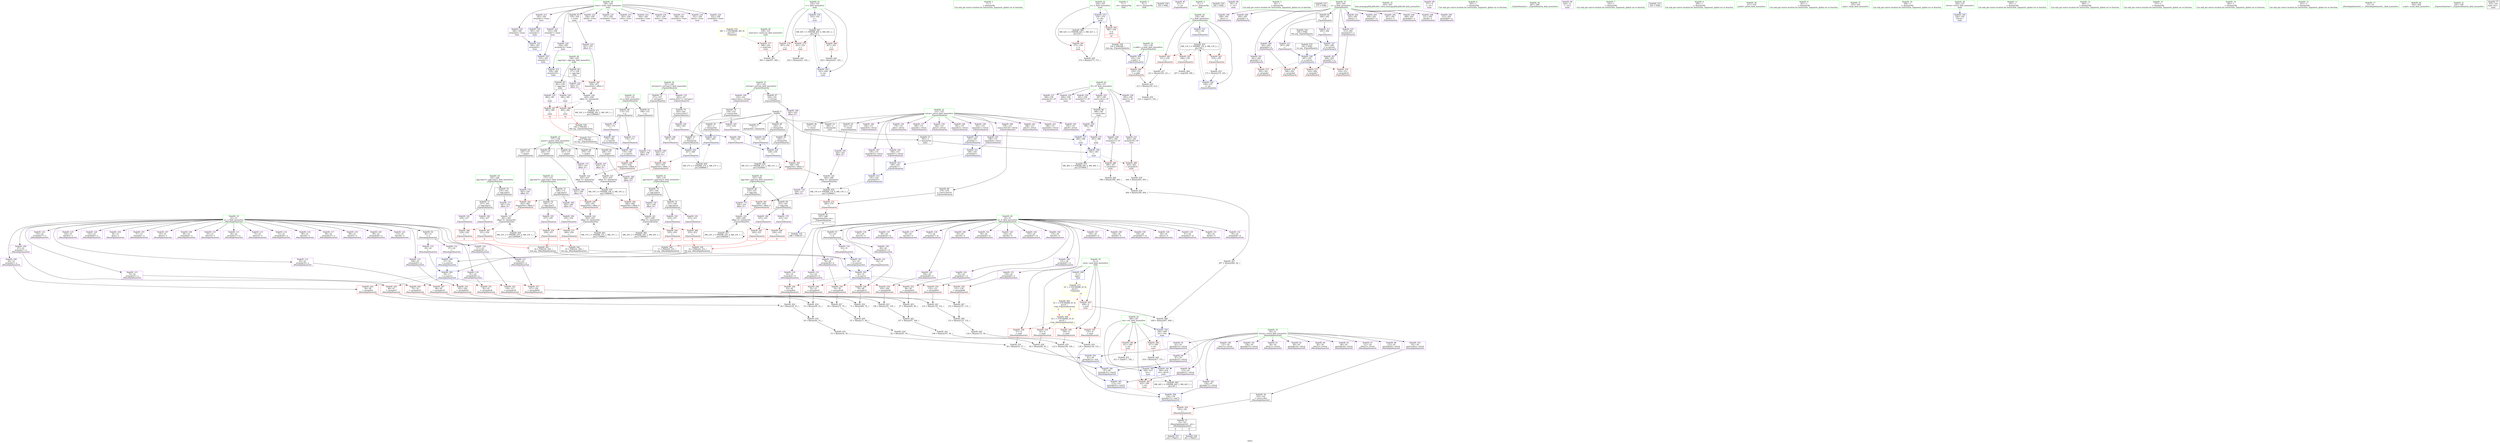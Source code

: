 digraph "SVFG" {
	label="SVFG";

	Node0x56403ec53e90 [shape=record,color=grey,label="{NodeID: 0\nNullPtr}"];
	Node0x56403ec53e90 -> Node0x56403ec63250[style=solid];
	Node0x56403ec53e90 -> Node0x56403ec64370[style=solid];
	Node0x56403ec53e90 -> Node0x56403ec64440[style=solid];
	Node0x56403ec53e90 -> Node0x56403ec64510[style=solid];
	Node0x56403ec53e90 -> Node0x56403ec645e0[style=solid];
	Node0x56403ec53e90 -> Node0x56403ec646b0[style=solid];
	Node0x56403ec53e90 -> Node0x56403ec64780[style=solid];
	Node0x56403ec7eb20 [shape=record,color=grey,label="{NodeID: 443\n422 = Binary(421, 183, )\n}"];
	Node0x56403ec72de0 [shape=record,color=red,label="{NodeID: 277\n368\<--330\n\<--numCase\nmain\n}"];
	Node0x56403ec72de0 -> Node0x56403ec7f720[style=solid];
	Node0x56403ec66c10 [shape=record,color=purple,label="{NodeID: 194\n259\<--256\n\<--\n_Z5power6matrixi\n}"];
	Node0x56403ec66c10 -> Node0x56403ec72900[style=solid];
	Node0x56403ec63770 [shape=record,color=purple,label="{NodeID: 111\n64\<--22\narrayidx17\<--a\n_Z8multiply6matrixS_\n}"];
	Node0x56403ec621f0 [shape=record,color=green,label="{NodeID: 28\n163\<--164\nagg.tmp\<--agg.tmp_field_insensitive\n_Z5power6matrixi\n}"];
	Node0x56403ec621f0 -> Node0x56403ec653b0[style=solid];
	Node0x56403ec621f0 -> Node0x56403ec65480[style=solid];
	Node0x56403ec95320 [shape=record,color=black,label="{NodeID: 471\nMR_50V_2 = PHI(MR_50V_3, MR_50V_1, )\npts\{3390000 \}\n}"];
	Node0x56403ec95320 -> Node0x56403ec75dd0[style=dashed];
	Node0x56403ec744a0 [shape=record,color=blue,label="{NodeID: 305\n113\<--110\narrayidx55\<--rem52\n_Z8multiply6matrixS_\n}"];
	Node0x56403ec744a0 -> Node0x56403ec74570[style=dashed];
	Node0x56403ec682d0 [shape=record,color=purple,label="{NodeID: 222\n356\<--328\ndata8\<--trans\nmain\n}"];
	Node0x56403ec69d90 [shape=record,color=purple,label="{NodeID: 139\n78\<--24\narrayidx28\<--b\n_Z8multiply6matrixS_\n}"];
	Node0x56403ec69d90 -> Node0x56403ec717f0[style=solid];
	Node0x56403ec649f0 [shape=record,color=black,label="{NodeID: 56\n142\<--141\n\<--coerce.dive\n_Z8multiply6matrixS_\n}"];
	Node0x56403ec649f0 -> Node0x56403ec71f40[style=solid];
	Node0x56403ec75b60 [shape=record,color=blue,label="{NodeID: 333\n358\<--360\narrayidx10\<--\nmain\n}"];
	Node0x56403ec75b60 -> Node0x56403ec73e20[style=dashed];
	Node0x56403ec717f0 [shape=record,color=red,label="{NodeID: 250\n79\<--78\n\<--arrayidx28\n_Z8multiply6matrixS_\n}"];
	Node0x56403ec717f0 -> Node0x56403ec7d320[style=solid];
	Node0x56403ec6b450 [shape=record,color=purple,label="{NodeID: 167\n195\<--151\narrayidx10\<--retval\n_Z5power6matrixi\n}"];
	Node0x56403ec6b450 -> Node0x56403ec74b20[style=solid];
	Node0x56403ec660b0 [shape=record,color=black,label="{NodeID: 84\n377\<--338\n\<--agg.tmp\nmain\n}"];
	Node0x56403ec660b0 -> Node0x56403ec70950[style=solid];
	Node0x56403ec57870 [shape=record,color=green,label="{NodeID: 1\n5\<--1\n\<--dummyObj\nCan only get source location for instruction, argument, global var or function.}"];
	Node0x56403eca6ef0 [shape=record,color=black,label="{NodeID: 527\n232 = PHI(15, )\n}"];
	Node0x56403ec7eca0 [shape=record,color=grey,label="{NodeID: 444\n418 = Binary(417, 375, )\n}"];
	Node0x56403ec7eca0 -> Node0x56403ec761e0[style=solid];
	Node0x56403ec72eb0 [shape=record,color=red,label="{NodeID: 278\n367\<--332\n\<--i\nmain\n}"];
	Node0x56403ec72eb0 -> Node0x56403ec7f720[style=solid];
	Node0x56403ec66ce0 [shape=record,color=purple,label="{NodeID: 195\n264\<--263\n\<--\n_Z5power6matrixi\n}"];
	Node0x56403ec66ce0 -> Node0x56403ec75340[style=solid];
	Node0x56403ec63840 [shape=record,color=purple,label="{NodeID: 112\n65\<--22\narrayidx18\<--a\n_Z8multiply6matrixS_\n}"];
	Node0x56403ec63840 -> Node0x56403ec71580[style=solid];
	Node0x56403ec622c0 [shape=record,color=green,label="{NodeID: 29\n165\<--166\nagg.tmp12\<--agg.tmp12_field_insensitive\n_Z5power6matrixi\n}"];
	Node0x56403ec622c0 -> Node0x56403ec65550[style=solid];
	Node0x56403ec622c0 -> Node0x56403ec65620[style=solid];
	Node0x56403ec95820 [shape=record,color=yellow,style=double,label="{NodeID: 472\n2V_1 = ENCHI(MR_2V_0)\npts\{6 \}\nFun[main]|{|<s1>14}}"];
	Node0x56403ec95820 -> Node0x56403ec71170[style=dashed];
	Node0x56403ec95820:s1 -> Node0x56403ec96b50[style=dashed,color=red];
	Node0x56403ec74570 [shape=record,color=blue,label="{NodeID: 306\n139\<--136\narrayidx75\<--rem72\n_Z8multiply6matrixS_\n}"];
	Node0x56403ec74570 -> Node0x56403ec71f40[style=dashed];
	Node0x56403ec683a0 [shape=record,color=purple,label="{NodeID: 223\n357\<--328\narrayidx9\<--trans\nmain\n}"];
	Node0x56403ec69e60 [shape=record,color=purple,label="{NodeID: 140\n93\<--24\ndata39\<--b\n_Z8multiply6matrixS_\n}"];
	Node0x56403ec64ac0 [shape=record,color=black,label="{NodeID: 57\n15\<--143\n_Z8multiply6matrixS__ret\<--\n_Z8multiply6matrixS_\n|{<s0>4|<s1>8}}"];
	Node0x56403ec64ac0:s0 -> Node0x56403eca6ef0[style=solid,color=blue];
	Node0x56403ec64ac0:s1 -> Node0x56403eca7a70[style=solid,color=blue];
	Node0x56403ec7c4a0 [shape=record,color=grey,label="{NodeID: 417\n212 = Binary(183, 211, )\n}"];
	Node0x56403ec7c4a0 -> Node0x56403ec7c8a0[style=solid];
	Node0x56403ec75c30 [shape=record,color=blue,label="{NodeID: 334\n332\<--192\ni\<--\nmain\n}"];
	Node0x56403ec75c30 -> Node0x56403ec93f20[style=dashed];
	Node0x56403ec718c0 [shape=record,color=red,label="{NodeID: 251\n92\<--91\n\<--arrayidx38\n_Z8multiply6matrixS_\n}"];
	Node0x56403ec718c0 -> Node0x56403ec7d020[style=solid];
	Node0x56403ec6b520 [shape=record,color=purple,label="{NodeID: 168\n278\<--151\ncoerce.dive18\<--retval\n_Z5power6matrixi\n}"];
	Node0x56403ec6b520 -> Node0x56403ec65d70[style=solid];
	Node0x56403ec66180 [shape=record,color=black,label="{NodeID: 85\n381\<--338\n\<--agg.tmp\nmain\n}"];
	Node0x56403ec66180 -> Node0x56403ec70af0[style=solid];
	Node0x56403ec66180 -> Node0x56403ec70bc0[style=solid];
	Node0x56403ec5bac0 [shape=record,color=green,label="{NodeID: 2\n7\<--1\n.str\<--dummyObj\nGlob }"];
	Node0x56403eca7a70 [shape=record,color=black,label="{NodeID: 528\n261 = PHI(15, )\n}"];
	Node0x56403ec7ee20 [shape=record,color=grey,label="{NodeID: 445\n134 = Binary(133, 56, )\n}"];
	Node0x56403ec7ee20 -> Node0x56403ec7c5a0[style=solid];
	Node0x56403ec72f80 [shape=record,color=red,label="{NodeID: 279\n421\<--332\n\<--i\nmain\n}"];
	Node0x56403ec72f80 -> Node0x56403ec7eb20[style=solid];
	Node0x56403ec66db0 [shape=record,color=purple,label="{NodeID: 196\n267\<--263\n\<--\n_Z5power6matrixi\n}"];
	Node0x56403ec66db0 -> Node0x56403ec75410[style=solid];
	Node0x56403ec63910 [shape=record,color=purple,label="{NodeID: 113\n72\<--22\ndata23\<--a\n_Z8multiply6matrixS_\n}"];
	Node0x56403ec62390 [shape=record,color=green,label="{NodeID: 30\n167\<--168\nref.tmp13\<--ref.tmp13_field_insensitive\n_Z5power6matrixi\n}"];
	Node0x56403ec62390 -> Node0x56403ec656f0[style=solid];
	Node0x56403ec62390 -> Node0x56403ec6b6c0[style=solid];
	Node0x56403ec74640 [shape=record,color=blue,label="{NodeID: 307\n174\<--148\n\<--a.coerce0\n_Z5power6matrixi\n}"];
	Node0x56403ec74640 -> Node0x56403ec74710[style=dashed];
	Node0x56403ec68470 [shape=record,color=purple,label="{NodeID: 224\n358\<--328\narrayidx10\<--trans\nmain\n}"];
	Node0x56403ec68470 -> Node0x56403ec75b60[style=solid];
	Node0x56403ec69f30 [shape=record,color=purple,label="{NodeID: 141\n94\<--24\narrayidx40\<--b\n_Z8multiply6matrixS_\n}"];
	Node0x56403ec64b90 [shape=record,color=black,label="{NodeID: 58\n217\<--151\n\<--retval\n_Z5power6matrixi\n}"];
	Node0x56403ec64b90 -> Node0x56403ec6bba0[style=solid];
	Node0x56403ec7c5a0 [shape=record,color=grey,label="{NodeID: 418\n136 = Binary(134, 135, )\n}"];
	Node0x56403ec7c5a0 -> Node0x56403ec74570[style=solid];
	Node0x56403ec75d00 [shape=record,color=blue,label="{NodeID: 335\n334\<--374\nn\<--dec\nmain\n}"];
	Node0x56403ec75d00 -> Node0x56403ec731f0[style=dashed];
	Node0x56403ec75d00 -> Node0x56403ec94420[style=dashed];
	Node0x56403ec71990 [shape=record,color=red,label="{NodeID: 252\n96\<--95\n\<--arrayidx41\n_Z8multiply6matrixS_\n}"];
	Node0x56403ec71990 -> Node0x56403ec7d020[style=solid];
	Node0x56403ec6b5f0 [shape=record,color=purple,label="{NodeID: 169\n233\<--161\ncoerce.dive\<--ref.tmp\n_Z5power6matrixi\n}"];
	Node0x56403ec6b5f0 -> Node0x56403ec65bd0[style=solid];
	Node0x56403ec66250 [shape=record,color=black,label="{NodeID: 86\n388\<--387\n\<--coerce.dive\nmain\n}"];
	Node0x56403ec66250 -> Node0x56403ec70c90[style=solid];
	Node0x56403ec66250 -> Node0x56403ec70d60[style=solid];
	Node0x56403ec60620 [shape=record,color=green,label="{NodeID: 3\n9\<--1\n.str.1\<--dummyObj\nGlob }"];
	Node0x56403eca7b70 [shape=record,color=black,label="{NodeID: 529\n316 = PHI()\n}"];
	Node0x56403ec7efa0 [shape=record,color=grey,label="{NodeID: 446\n133 = Binary(123, 132, )\n}"];
	Node0x56403ec7efa0 -> Node0x56403ec7ee20[style=solid];
	Node0x56403ec73050 [shape=record,color=red,label="{NodeID: 280\n427\<--332\n\<--i\nmain\n}"];
	Node0x56403ec73050 -> Node0x56403ec7e9a0[style=solid];
	Node0x56403ec66e80 [shape=record,color=purple,label="{NodeID: 197\n453\<--270\noffset_0\<--\n}"];
	Node0x56403ec66e80 -> Node0x56403ec754e0[style=solid];
	Node0x56403ec639e0 [shape=record,color=purple,label="{NodeID: 114\n73\<--22\narrayidx24\<--a\n_Z8multiply6matrixS_\n}"];
	Node0x56403ec62460 [shape=record,color=green,label="{NodeID: 31\n169\<--170\nagg.tmp14\<--agg.tmp14_field_insensitive\n_Z5power6matrixi\n}"];
	Node0x56403ec62460 -> Node0x56403ec657c0[style=solid];
	Node0x56403ec62460 -> Node0x56403ec65890[style=solid];
	Node0x56403ec96420 [shape=record,color=yellow,style=double,label="{NodeID: 474\n38V_1 = ENCHI(MR_38V_0)\npts\{331 \}\nFun[main]}"];
	Node0x56403ec96420 -> Node0x56403ec72de0[style=dashed];
	Node0x56403ec74710 [shape=record,color=blue,label="{NodeID: 308\n176\<--149\n\<--a.coerce1\n_Z5power6matrixi\n}"];
	Node0x56403ec74710 -> Node0x56403ec73870[style=dashed];
	Node0x56403ec68540 [shape=record,color=purple,label="{NodeID: 225\n387\<--336\ncoerce.dive\<--tP\nmain\n}"];
	Node0x56403ec68540 -> Node0x56403ec66250[style=solid];
	Node0x56403ec6a000 [shape=record,color=purple,label="{NodeID: 142\n95\<--24\narrayidx41\<--b\n_Z8multiply6matrixS_\n}"];
	Node0x56403ec6a000 -> Node0x56403ec71990[style=solid];
	Node0x56403ec64c60 [shape=record,color=black,label="{NodeID: 59\n241\<--151\n\<--retval\n_Z5power6matrixi\n}"];
	Node0x56403ec64c60 -> Node0x56403ec6c2f0[style=solid];
	Node0x56403ec7c720 [shape=record,color=grey,label="{NodeID: 419\n110 = Binary(108, 109, )\n}"];
	Node0x56403ec7c720 -> Node0x56403ec744a0[style=solid];
	Node0x56403ec75dd0 [shape=record,color=blue, style = dotted,label="{NodeID: 336\n456\<--458\noffset_0\<--dummyVal\nmain\n}"];
	Node0x56403ec75dd0 -> Node0x56403ec73530[style=dashed];
	Node0x56403ec75dd0 -> Node0x56403ec73600[style=dashed];
	Node0x56403ec75dd0 -> Node0x56403ec95320[style=dashed];
	Node0x56403ec71a60 [shape=record,color=red,label="{NodeID: 253\n101\<--100\n\<--arrayidx45\n_Z8multiply6matrixS_\n}"];
	Node0x56403ec71a60 -> Node0x56403ec7cd20[style=solid];
	Node0x56403ec6b6c0 [shape=record,color=purple,label="{NodeID: 170\n262\<--167\ncoerce.dive17\<--ref.tmp13\n_Z5power6matrixi\n}"];
	Node0x56403ec6b6c0 -> Node0x56403ec65ca0[style=solid];
	Node0x56403ec66320 [shape=record,color=purple,label="{NodeID: 87\n315\<--7\n\<--.str\n_Z5print6matrix\n}"];
	Node0x56403ec606b0 [shape=record,color=green,label="{NodeID: 4\n11\<--1\n.str.2\<--dummyObj\nGlob }"];
	Node0x56403eca7c40 [shape=record,color=black,label="{NodeID: 530\n362 = PHI()\n}"];
	Node0x56403ec7f120 [shape=record,color=grey,label="{NodeID: 447\n132 = Binary(127, 131, )\n}"];
	Node0x56403ec7f120 -> Node0x56403ec7efa0[style=solid];
	Node0x56403ec73120 [shape=record,color=red,label="{NodeID: 281\n373\<--334\n\<--n\nmain\n}"];
	Node0x56403ec73120 -> Node0x56403ec7d1a0[style=solid];
	Node0x56403ec66f50 [shape=record,color=purple,label="{NodeID: 198\n454\<--271\noffset_0\<--\n}"];
	Node0x56403ec66f50 -> Node0x56403ec73d50[style=solid];
	Node0x56403ec68a90 [shape=record,color=purple,label="{NodeID: 115\n74\<--22\narrayidx25\<--a\n_Z8multiply6matrixS_\n}"];
	Node0x56403ec68a90 -> Node0x56403ec71720[style=solid];
	Node0x56403ec62530 [shape=record,color=green,label="{NodeID: 32\n171\<--172\nagg.tmp15\<--agg.tmp15_field_insensitive\n_Z5power6matrixi\n}"];
	Node0x56403ec62530 -> Node0x56403ec65960[style=solid];
	Node0x56403ec62530 -> Node0x56403ec65a30[style=solid];
	Node0x56403ec747e0 [shape=record,color=blue,label="{NodeID: 309\n155\<--150\nn.addr\<--n\n_Z5power6matrixi\n}"];
	Node0x56403ec747e0 -> Node0x56403ec72010[style=dashed];
	Node0x56403ec68610 [shape=record,color=purple,label="{NodeID: 226\n395\<--336\ndata13\<--tP\nmain\n}"];
	Node0x56403ec6a0d0 [shape=record,color=purple,label="{NodeID: 143\n102\<--24\ndata46\<--b\n_Z8multiply6matrixS_\n}"];
	Node0x56403ec64d30 [shape=record,color=black,label="{NodeID: 60\n173\<--153\n\<--a\n_Z5power6matrixi\n}"];
	Node0x56403ec64d30 -> Node0x56403ec6b790[style=solid];
	Node0x56403ec64d30 -> Node0x56403ec6b860[style=solid];
	Node0x56403ec7c8a0 [shape=record,color=grey,label="{NodeID: 420\n213 = Binary(210, 212, )\n}"];
	Node0x56403ec7c8a0 -> Node0x56403ec7f5a0[style=solid];
	Node0x56403ec75ea0 [shape=record,color=blue,label="{NodeID: 337\n389\<--390\n\<--\nmain\n}"];
	Node0x56403ec75ea0 -> Node0x56403ec75f70[style=dashed];
	Node0x56403ec71b30 [shape=record,color=red,label="{NodeID: 254\n105\<--104\n\<--arrayidx48\n_Z8multiply6matrixS_\n}"];
	Node0x56403ec71b30 -> Node0x56403ec7cd20[style=solid];
	Node0x56403ec6b790 [shape=record,color=purple,label="{NodeID: 171\n174\<--173\n\<--\n_Z5power6matrixi\n}"];
	Node0x56403ec6b790 -> Node0x56403ec74640[style=solid];
	Node0x56403ec663f0 [shape=record,color=purple,label="{NodeID: 88\n361\<--9\n\<--.str.1\nmain\n}"];
	Node0x56403ec5cdf0 [shape=record,color=green,label="{NodeID: 5\n56\<--1\n\<--dummyObj\nCan only get source location for instruction, argument, global var or function.}"];
	Node0x56403eca7d10 [shape=record,color=black,label="{NodeID: 531\n372 = PHI()\n}"];
	Node0x56403ec7f2a0 [shape=record,color=grey,label="{NodeID: 448\n409 = Binary(407, 408, )\n}"];
	Node0x56403ec7f2a0 -> Node0x56403ec76040[style=solid];
	Node0x56403ec731f0 [shape=record,color=red,label="{NodeID: 282\n380\<--334\n\<--n\nmain\n|{<s0>14}}"];
	Node0x56403ec731f0:s0 -> Node0x56403eca85c0[style=solid,color=red];
	Node0x56403ec67020 [shape=record,color=purple,label="{NodeID: 199\n299\<--292\ndata\<--a\n_Z5print6matrix\n}"];
	Node0x56403ec68b20 [shape=record,color=purple,label="{NodeID: 116\n89\<--22\ndata36\<--a\n_Z8multiply6matrixS_\n}"];
	Node0x56403ec62600 [shape=record,color=green,label="{NodeID: 33\n202\<--203\nllvm.memcpy.p0i8.p0i8.i64\<--llvm.memcpy.p0i8.p0i8.i64_field_insensitive\n}"];
	Node0x56403ec748b0 [shape=record,color=blue,label="{NodeID: 310\n181\<--183\narrayidx1\<--\n_Z5power6matrixi\n}"];
	Node0x56403ec748b0 -> Node0x56403ec74980[style=dashed];
	Node0x56403ec686e0 [shape=record,color=purple,label="{NodeID: 227\n396\<--336\narrayidx14\<--tP\nmain\n}"];
	Node0x56403ec6a1a0 [shape=record,color=purple,label="{NodeID: 144\n103\<--24\narrayidx47\<--b\n_Z8multiply6matrixS_\n}"];
	Node0x56403ec64e00 [shape=record,color=black,label="{NodeID: 61\n198\<--153\n\<--a\n_Z5power6matrixi\n}"];
	Node0x56403ec64e00 -> Node0x56403ec6ba00[style=solid];
	Node0x56403ec7ca20 [shape=record,color=grey,label="{NodeID: 421\n108 = Binary(107, 56, )\n}"];
	Node0x56403ec7ca20 -> Node0x56403ec7c720[style=solid];
	Node0x56403ec75f70 [shape=record,color=blue,label="{NodeID: 338\n392\<--393\n\<--\nmain\n}"];
	Node0x56403ec75f70 -> Node0x56403ec736d0[style=dashed];
	Node0x56403ec75f70 -> Node0x56403ec737a0[style=dashed];
	Node0x56403ec75f70 -> Node0x56403ec94e20[style=dashed];
	Node0x56403ec71c00 [shape=record,color=red,label="{NodeID: 255\n118\<--117\n\<--arrayidx58\n_Z8multiply6matrixS_\n}"];
	Node0x56403ec71c00 -> Node0x56403ec7e820[style=solid];
	Node0x56403ec6b860 [shape=record,color=purple,label="{NodeID: 172\n176\<--173\n\<--\n_Z5power6matrixi\n}"];
	Node0x56403ec6b860 -> Node0x56403ec74710[style=solid];
	Node0x56403ec664c0 [shape=record,color=purple,label="{NodeID: 89\n371\<--9\n\<--.str.1\nmain\n}"];
	Node0x56403ec5ce80 [shape=record,color=green,label="{NodeID: 6\n183\<--1\n\<--dummyObj\nCan only get source location for instruction, argument, global var or function.}"];
	Node0x56403eca7e10 [shape=record,color=black,label="{NodeID: 532\n386 = PHI(147, )\n}"];
	Node0x56403ec7f420 [shape=record,color=grey,label="{NodeID: 449\n207 = cmp(206, 208, )\n}"];
	Node0x56403ec732c0 [shape=record,color=red,label="{NodeID: 283\n411\<--340\n\<--res\nmain\n}"];
	Node0x56403ec732c0 -> Node0x56403ec7f8a0[style=solid];
	Node0x56403ec670f0 [shape=record,color=purple,label="{NodeID: 200\n300\<--292\narrayidx\<--a\n_Z5print6matrix\n}"];
	Node0x56403ec68bb0 [shape=record,color=purple,label="{NodeID: 117\n90\<--22\narrayidx37\<--a\n_Z8multiply6matrixS_\n}"];
	Node0x56403ec62700 [shape=record,color=green,label="{NodeID: 34\n287\<--288\n_Z5print6matrix\<--_Z5print6matrix_field_insensitive\n}"];
	Node0x56403ec74980 [shape=record,color=blue,label="{NodeID: 311\n186\<--183\narrayidx4\<--\n_Z5power6matrixi\n}"];
	Node0x56403ec74980 -> Node0x56403ec74a50[style=dashed];
	Node0x56403ec687b0 [shape=record,color=purple,label="{NodeID: 228\n397\<--336\narrayidx15\<--tP\nmain\n}"];
	Node0x56403ec687b0 -> Node0x56403ec736d0[style=solid];
	Node0x56403ec6a270 [shape=record,color=purple,label="{NodeID: 145\n104\<--24\narrayidx48\<--b\n_Z8multiply6matrixS_\n}"];
	Node0x56403ec6a270 -> Node0x56403ec71b30[style=solid];
	Node0x56403ec64ed0 [shape=record,color=black,label="{NodeID: 62\n197\<--157\n\<--power\n_Z5power6matrixi\n}"];
	Node0x56403ec64ed0 -> Node0x56403ec6b930[style=solid];
	Node0x56403ec7cba0 [shape=record,color=grey,label="{NodeID: 422\n107 = Binary(97, 106, )\n}"];
	Node0x56403ec7cba0 -> Node0x56403ec7ca20[style=solid];
	Node0x56403ec76040 [shape=record,color=blue,label="{NodeID: 339\n340\<--409\nres\<--rem\nmain\n}"];
	Node0x56403ec76040 -> Node0x56403ec732c0[style=dashed];
	Node0x56403ec76040 -> Node0x56403ec73390[style=dashed];
	Node0x56403ec76040 -> Node0x56403ec76110[style=dashed];
	Node0x56403ec76040 -> Node0x56403ec761e0[style=dashed];
	Node0x56403ec71cd0 [shape=record,color=red,label="{NodeID: 256\n122\<--121\n\<--arrayidx61\n_Z8multiply6matrixS_\n}"];
	Node0x56403ec71cd0 -> Node0x56403ec7e820[style=solid];
	Node0x56403ec6b930 [shape=record,color=purple,label="{NodeID: 173\n435\<--197\noffset_0\<--\n}"];
	Node0x56403ec6b930 -> Node0x56403ec74bf0[style=solid];
	Node0x56403ec66590 [shape=record,color=purple,label="{NodeID: 90\n424\<--11\n\<--.str.2\nmain\n}"];
	Node0x56403ec5cf10 [shape=record,color=green,label="{NodeID: 7\n192\<--1\n\<--dummyObj\nCan only get source location for instruction, argument, global var or function.}"];
	Node0x56403eca7fb0 [shape=record,color=black,label="{NodeID: 533\n425 = PHI()\n}"];
	Node0x56403ec7f5a0 [shape=record,color=grey,label="{NodeID: 450\n214 = cmp(213, 192, )\n}"];
	Node0x56403ec73390 [shape=record,color=red,label="{NodeID: 284\n417\<--340\n\<--res\nmain\n}"];
	Node0x56403ec73390 -> Node0x56403ec7eca0[style=solid];
	Node0x56403ec671c0 [shape=record,color=purple,label="{NodeID: 201\n301\<--292\narrayidx1\<--a\n_Z5print6matrix\n}"];
	Node0x56403ec671c0 -> Node0x56403ec72aa0[style=solid];
	Node0x56403ec68c80 [shape=record,color=purple,label="{NodeID: 118\n91\<--22\narrayidx38\<--a\n_Z8multiply6matrixS_\n}"];
	Node0x56403ec68c80 -> Node0x56403ec718c0[style=solid];
	Node0x56403ec62800 [shape=record,color=green,label="{NodeID: 35\n292\<--293\na\<--a_field_insensitive\n_Z5print6matrix\n}"];
	Node0x56403ec62800 -> Node0x56403ec65f10[style=solid];
	Node0x56403ec62800 -> Node0x56403ec67020[style=solid];
	Node0x56403ec62800 -> Node0x56403ec670f0[style=solid];
	Node0x56403ec62800 -> Node0x56403ec671c0[style=solid];
	Node0x56403ec62800 -> Node0x56403ec67290[style=solid];
	Node0x56403ec62800 -> Node0x56403ec67360[style=solid];
	Node0x56403ec62800 -> Node0x56403ec67430[style=solid];
	Node0x56403ec62800 -> Node0x56403ec67500[style=solid];
	Node0x56403ec62800 -> Node0x56403ec675d0[style=solid];
	Node0x56403ec62800 -> Node0x56403ec676a0[style=solid];
	Node0x56403ec62800 -> Node0x56403ec67770[style=solid];
	Node0x56403ec62800 -> Node0x56403ec67840[style=solid];
	Node0x56403ec62800 -> Node0x56403ec67910[style=solid];
	Node0x56403ec74a50 [shape=record,color=blue,label="{NodeID: 312\n190\<--192\narrayidx7\<--\n_Z5power6matrixi\n}"];
	Node0x56403ec74a50 -> Node0x56403ec74b20[style=dashed];
	Node0x56403ec68880 [shape=record,color=purple,label="{NodeID: 229\n400\<--336\ndata16\<--tP\nmain\n}"];
	Node0x56403ec6a340 [shape=record,color=purple,label="{NodeID: 146\n119\<--24\ndata59\<--b\n_Z8multiply6matrixS_\n}"];
	Node0x56403ec64fa0 [shape=record,color=black,label="{NodeID: 63\n220\<--157\n\<--power\n_Z5power6matrixi\n}"];
	Node0x56403ec64fa0 -> Node0x56403ec6bd40[style=solid];
	Node0x56403ec7cd20 [shape=record,color=grey,label="{NodeID: 423\n106 = Binary(101, 105, )\n}"];
	Node0x56403ec7cd20 -> Node0x56403ec7cba0[style=solid];
	Node0x56403ec76110 [shape=record,color=blue,label="{NodeID: 340\n340\<--415\nres\<--\nmain\n}"];
	Node0x56403ec76110 -> Node0x56403ec73460[style=dashed];
	Node0x56403ec76110 -> Node0x56403ec94920[style=dashed];
	Node0x56403ec71da0 [shape=record,color=red,label="{NodeID: 257\n127\<--126\n\<--arrayidx65\n_Z8multiply6matrixS_\n}"];
	Node0x56403ec71da0 -> Node0x56403ec7f120[style=solid];
	Node0x56403ec6ba00 [shape=record,color=purple,label="{NodeID: 174\n436\<--198\noffset_0\<--\n}"];
	Node0x56403ec6ba00 -> Node0x56403ec73870[style=solid];
	Node0x56403ec66660 [shape=record,color=purple,label="{NodeID: 91\n59\<--20\ndata13\<--retval\n_Z8multiply6matrixS_\n}"];
	Node0x56403ec60960 [shape=record,color=green,label="{NodeID: 8\n200\<--1\n\<--dummyObj\nCan only get source location for instruction, argument, global var or function.}"];
	Node0x56403eca8080 [shape=record,color=black,label="{NodeID: 534\n290 = PHI()\n0th arg _Z5print6matrix }"];
	Node0x56403eca8080 -> Node0x56403ec75680[style=solid];
	Node0x56403ec7f720 [shape=record,color=grey,label="{NodeID: 451\n369 = cmp(367, 368, )\n}"];
	Node0x56403ec73460 [shape=record,color=red,label="{NodeID: 285\n423\<--340\n\<--res\nmain\n}"];
	Node0x56403ec67290 [shape=record,color=purple,label="{NodeID: 202\n303\<--292\ndata2\<--a\n_Z5print6matrix\n}"];
	Node0x56403ec68d50 [shape=record,color=purple,label="{NodeID: 119\n98\<--22\ndata43\<--a\n_Z8multiply6matrixS_\n}"];
	Node0x56403ec628d0 [shape=record,color=green,label="{NodeID: 36\n317\<--318\nprintf\<--printf_field_insensitive\n}"];
	Node0x56403ec74b20 [shape=record,color=blue,label="{NodeID: 313\n195\<--192\narrayidx10\<--\n_Z5power6matrixi\n}"];
	Node0x56403ec74b20 -> Node0x56403ec8fa20[style=dashed];
	Node0x56403ec68950 [shape=record,color=purple,label="{NodeID: 230\n401\<--336\narrayidx17\<--tP\nmain\n}"];
	Node0x56403ec6a410 [shape=record,color=purple,label="{NodeID: 147\n120\<--24\narrayidx60\<--b\n_Z8multiply6matrixS_\n}"];
	Node0x56403ec65070 [shape=record,color=black,label="{NodeID: 64\n246\<--157\n\<--power\n_Z5power6matrixi\n}"];
	Node0x56403ec65070 -> Node0x56403ec6c560[style=solid];
	Node0x56403ec7cea0 [shape=record,color=grey,label="{NodeID: 424\n44 = Binary(39, 43, )\n}"];
	Node0x56403ec7cea0 -> Node0x56403ec7e0a0[style=solid];
	Node0x56403ec761e0 [shape=record,color=blue,label="{NodeID: 341\n340\<--418\nres\<--dec22\nmain\n}"];
	Node0x56403ec761e0 -> Node0x56403ec73460[style=dashed];
	Node0x56403ec761e0 -> Node0x56403ec94920[style=dashed];
	Node0x56403ec71e70 [shape=record,color=red,label="{NodeID: 258\n131\<--130\n\<--arrayidx68\n_Z8multiply6matrixS_\n}"];
	Node0x56403ec71e70 -> Node0x56403ec7f120[style=solid];
	Node0x56403ec6bad0 [shape=record,color=purple,label="{NodeID: 175\n438\<--216\noffset_0\<--\n}"];
	Node0x56403ec6bad0 -> Node0x56403ec74d90[style=solid];
	Node0x56403ec66730 [shape=record,color=purple,label="{NodeID: 92\n60\<--20\narrayidx14\<--retval\n_Z8multiply6matrixS_\n}"];
	Node0x56403ec609f0 [shape=record,color=green,label="{NodeID: 9\n201\<--1\n\<--dummyObj\nCan only get source location for instruction, argument, global var or function.}"];
	Node0x56403eca81b0 [shape=record,color=black,label="{NodeID: 535\n291 = PHI()\n1st arg _Z5print6matrix }"];
	Node0x56403eca81b0 -> Node0x56403ec75750[style=solid];
	Node0x56403ec7f8a0 [shape=record,color=grey,label="{NodeID: 452\n412 = cmp(411, 192, )\n}"];
	Node0x56403ec73530 [shape=record,color=red,label="{NodeID: 286\n383\<--382\n\<--\nmain\n|{<s0>14}}"];
	Node0x56403ec73530:s0 -> Node0x56403eca82b0[style=solid,color=red];
	Node0x56403ec67360 [shape=record,color=purple,label="{NodeID: 203\n304\<--292\narrayidx3\<--a\n_Z5print6matrix\n}"];
	Node0x56403ec68e20 [shape=record,color=purple,label="{NodeID: 120\n99\<--22\narrayidx44\<--a\n_Z8multiply6matrixS_\n}"];
	Node0x56403ec629d0 [shape=record,color=green,label="{NodeID: 37\n323\<--324\nmain\<--main_field_insensitive\n}"];
	Node0x56403ec74bf0 [shape=record,color=blue, style = dotted,label="{NodeID: 314\n435\<--437\noffset_0\<--dummyVal\n_Z5power6matrixi\n}"];
	Node0x56403ec74bf0 -> Node0x56403ec8ff20[style=dashed];
	Node0x56403ec708c0 [shape=record,color=purple,label="{NodeID: 231\n402\<--336\narrayidx18\<--tP\nmain\n}"];
	Node0x56403ec708c0 -> Node0x56403ec737a0[style=solid];
	Node0x56403ec6a4e0 [shape=record,color=purple,label="{NodeID: 148\n121\<--24\narrayidx61\<--b\n_Z8multiply6matrixS_\n}"];
	Node0x56403ec6a4e0 -> Node0x56403ec71cd0[style=solid];
	Node0x56403ec65140 [shape=record,color=black,label="{NodeID: 65\n249\<--157\n\<--power\n_Z5power6matrixi\n}"];
	Node0x56403ec65140 -> Node0x56403ec6c700[style=solid];
	Node0x56403ec7d020 [shape=record,color=grey,label="{NodeID: 425\n97 = Binary(92, 96, )\n}"];
	Node0x56403ec7d020 -> Node0x56403ec7cba0[style=solid];
	Node0x56403ec762b0 [shape=record,color=blue,label="{NodeID: 342\n332\<--428\ni\<--inc\nmain\n}"];
	Node0x56403ec762b0 -> Node0x56403ec93f20[style=dashed];
	Node0x56403ec71f40 [shape=record,color=red,label="{NodeID: 259\n143\<--142\n\<--\n_Z8multiply6matrixS_\n}"];
	Node0x56403ec71f40 -> Node0x56403ec64ac0[style=solid];
	Node0x56403ec6bba0 [shape=record,color=purple,label="{NodeID: 176\n439\<--217\noffset_0\<--\n}"];
	Node0x56403ec6bba0 -> Node0x56403ec73940[style=solid];
	Node0x56403ec66800 [shape=record,color=purple,label="{NodeID: 93\n61\<--20\narrayidx15\<--retval\n_Z8multiply6matrixS_\n}"];
	Node0x56403ec66800 -> Node0x56403ec74300[style=solid];
	Node0x56403ec60a80 [shape=record,color=green,label="{NodeID: 10\n208\<--1\n\<--dummyObj\nCan only get source location for instruction, argument, global var or function.}"];
	Node0x56403eca82b0 [shape=record,color=black,label="{NodeID: 536\n148 = PHI(383, )\n0th arg _Z5power6matrixi }"];
	Node0x56403eca82b0 -> Node0x56403ec74640[style=solid];
	Node0x56403ec8f520 [shape=record,color=black,label="{NodeID: 453\nMR_13V_3 = PHI(MR_13V_4, MR_13V_2, )\npts\{160 \}\n}"];
	Node0x56403ec8f520 -> Node0x56403ec720e0[style=dashed];
	Node0x56403ec8f520 -> Node0x56403ec721b0[style=dashed];
	Node0x56403ec8f520 -> Node0x56403ec72280[style=dashed];
	Node0x56403ec8f520 -> Node0x56403ec755b0[style=dashed];
	Node0x56403ec73600 [shape=record,color=red,label="{NodeID: 287\n385\<--384\n\<--\nmain\n|{<s0>14}}"];
	Node0x56403ec73600:s0 -> Node0x56403eca8480[style=solid,color=red];
	Node0x56403ec67430 [shape=record,color=purple,label="{NodeID: 204\n305\<--292\narrayidx4\<--a\n_Z5print6matrix\n}"];
	Node0x56403ec67430 -> Node0x56403ec72b70[style=solid];
	Node0x56403ec68ef0 [shape=record,color=purple,label="{NodeID: 121\n100\<--22\narrayidx45\<--a\n_Z8multiply6matrixS_\n}"];
	Node0x56403ec68ef0 -> Node0x56403ec71a60[style=solid];
	Node0x56403ec62ad0 [shape=record,color=green,label="{NodeID: 38\n326\<--327\nretval\<--retval_field_insensitive\nmain\n}"];
	Node0x56403ec62ad0 -> Node0x56403ec75820[style=solid];
	Node0x56403ec74cc0 [shape=record,color=blue,label="{NodeID: 315\n159\<--192\ni\<--\n_Z5power6matrixi\n}"];
	Node0x56403ec74cc0 -> Node0x56403ec8f520[style=dashed];
	Node0x56403ec70950 [shape=record,color=purple,label="{NodeID: 232\n456\<--377\noffset_0\<--\n}"];
	Node0x56403ec70950 -> Node0x56403ec75dd0[style=solid];
	Node0x56403ec6a5b0 [shape=record,color=purple,label="{NodeID: 149\n128\<--24\ndata66\<--b\n_Z8multiply6matrixS_\n}"];
	Node0x56403ec65210 [shape=record,color=black,label="{NodeID: 66\n270\<--157\n\<--power\n_Z5power6matrixi\n}"];
	Node0x56403ec65210 -> Node0x56403ec66e80[style=solid];
	Node0x56403ec7d1a0 [shape=record,color=grey,label="{NodeID: 426\n374 = Binary(373, 375, )\n}"];
	Node0x56403ec7d1a0 -> Node0x56403ec75d00[style=solid];
	Node0x56403ec72010 [shape=record,color=red,label="{NodeID: 260\n210\<--155\n\<--n.addr\n_Z5power6matrixi\n}"];
	Node0x56403ec72010 -> Node0x56403ec7c8a0[style=solid];
	Node0x56403ec6bc70 [shape=record,color=purple,label="{NodeID: 177\n441\<--219\noffset_0\<--\n}"];
	Node0x56403ec6bc70 -> Node0x56403ec74e60[style=solid];
	Node0x56403ec668d0 [shape=record,color=purple,label="{NodeID: 94\n85\<--20\ndata33\<--retval\n_Z8multiply6matrixS_\n}"];
	Node0x56403ec61350 [shape=record,color=green,label="{NodeID: 11\n355\<--1\n\<--dummyObj\nCan only get source location for instruction, argument, global var or function.}"];
	Node0x56403eca8480 [shape=record,color=black,label="{NodeID: 537\n149 = PHI(385, )\n1st arg _Z5power6matrixi }"];
	Node0x56403eca8480 -> Node0x56403ec74710[style=solid];
	Node0x56403ec8fa20 [shape=record,color=black,label="{NodeID: 454\nMR_15V_6 = PHI(MR_15V_8, MR_15V_5, )\npts\{1520000 \}\n}"];
	Node0x56403ec8fa20 -> Node0x56403ec729d0[style=dashed];
	Node0x56403ec8fa20 -> Node0x56403ec73940[style=dashed];
	Node0x56403ec8fa20 -> Node0x56403ec750d0[style=dashed];
	Node0x56403ec8fa20 -> Node0x56403ec8fa20[style=dashed];
	Node0x56403ec736d0 [shape=record,color=red,label="{NodeID: 288\n398\<--397\n\<--arrayidx15\nmain\n}"];
	Node0x56403ec736d0 -> Node0x56403ec7e6a0[style=solid];
	Node0x56403ec67500 [shape=record,color=purple,label="{NodeID: 205\n307\<--292\ndata5\<--a\n_Z5print6matrix\n}"];
	Node0x56403ec68fc0 [shape=record,color=purple,label="{NodeID: 122\n115\<--22\ndata56\<--a\n_Z8multiply6matrixS_\n}"];
	Node0x56403ec62ba0 [shape=record,color=green,label="{NodeID: 39\n328\<--329\ntrans\<--trans_field_insensitive\nmain\n}"];
	Node0x56403ec62ba0 -> Node0x56403ec65fe0[style=solid];
	Node0x56403ec62ba0 -> Node0x56403ec67b80[style=solid];
	Node0x56403ec62ba0 -> Node0x56403ec67c50[style=solid];
	Node0x56403ec62ba0 -> Node0x56403ec67d20[style=solid];
	Node0x56403ec62ba0 -> Node0x56403ec67df0[style=solid];
	Node0x56403ec62ba0 -> Node0x56403ec67ec0[style=solid];
	Node0x56403ec62ba0 -> Node0x56403ec67f90[style=solid];
	Node0x56403ec62ba0 -> Node0x56403ec68060[style=solid];
	Node0x56403ec62ba0 -> Node0x56403ec68130[style=solid];
	Node0x56403ec62ba0 -> Node0x56403ec68200[style=solid];
	Node0x56403ec62ba0 -> Node0x56403ec682d0[style=solid];
	Node0x56403ec62ba0 -> Node0x56403ec683a0[style=solid];
	Node0x56403ec62ba0 -> Node0x56403ec68470[style=solid];
	Node0x56403ec96b50 [shape=record,color=yellow,style=double,label="{NodeID: 482\n2V_1 = ENCHI(MR_2V_0)\npts\{6 \}\nFun[_Z5power6matrixi]|{<s0>4|<s1>8}}"];
	Node0x56403ec96b50:s0 -> Node0x56403ec97600[style=dashed,color=red];
	Node0x56403ec96b50:s1 -> Node0x56403ec97600[style=dashed,color=red];
	Node0x56403ec74d90 [shape=record,color=blue, style = dotted,label="{NodeID: 316\n438\<--440\noffset_0\<--dummyVal\n_Z5power6matrixi\n}"];
	Node0x56403ec74d90 -> Node0x56403ec72350[style=dashed];
	Node0x56403ec74d90 -> Node0x56403ec72420[style=dashed];
	Node0x56403ec74d90 -> Node0x56403ec91130[style=dashed];
	Node0x56403ec70a20 [shape=record,color=purple,label="{NodeID: 233\n457\<--378\noffset_0\<--\n}"];
	Node0x56403ec70a20 -> Node0x56403ec73e20[style=solid];
	Node0x56403ec6a680 [shape=record,color=purple,label="{NodeID: 150\n129\<--24\narrayidx67\<--b\n_Z8multiply6matrixS_\n}"];
	Node0x56403ec652e0 [shape=record,color=black,label="{NodeID: 67\n242\<--161\n\<--ref.tmp\n_Z5power6matrixi\n}"];
	Node0x56403ec652e0 -> Node0x56403ec6c3c0[style=solid];
	Node0x56403ec7d320 [shape=record,color=grey,label="{NodeID: 427\n80 = Binary(75, 79, )\n}"];
	Node0x56403ec7d320 -> Node0x56403ec7d7a0[style=solid];
	Node0x56403ec720e0 [shape=record,color=red,label="{NodeID: 261\n206\<--159\n\<--i\n_Z5power6matrixi\n}"];
	Node0x56403ec720e0 -> Node0x56403ec7f420[style=solid];
	Node0x56403ec6bd40 [shape=record,color=purple,label="{NodeID: 178\n442\<--220\noffset_0\<--\n}"];
	Node0x56403ec6bd40 -> Node0x56403ec73a10[style=solid];
	Node0x56403ec669a0 [shape=record,color=purple,label="{NodeID: 95\n86\<--20\narrayidx34\<--retval\n_Z8multiply6matrixS_\n}"];
	Node0x56403ec613e0 [shape=record,color=green,label="{NodeID: 12\n360\<--1\n\<--dummyObj\nCan only get source location for instruction, argument, global var or function.}"];
	Node0x56403eca85c0 [shape=record,color=black,label="{NodeID: 538\n150 = PHI(380, )\n2nd arg _Z5power6matrixi }"];
	Node0x56403eca85c0 -> Node0x56403ec747e0[style=solid];
	Node0x56403ec8ff20 [shape=record,color=black,label="{NodeID: 455\nMR_19V_3 = PHI(MR_19V_4, MR_19V_2, )\npts\{1580000 \}\n}"];
	Node0x56403ec8ff20 -> Node0x56403ec73a10[style=dashed];
	Node0x56403ec8ff20 -> Node0x56403ec73bb0[style=dashed];
	Node0x56403ec8ff20 -> Node0x56403ec73c80[style=dashed];
	Node0x56403ec8ff20 -> Node0x56403ec754e0[style=dashed];
	Node0x56403ec737a0 [shape=record,color=red,label="{NodeID: 289\n403\<--402\n\<--arrayidx18\nmain\n}"];
	Node0x56403ec737a0 -> Node0x56403ec7e520[style=solid];
	Node0x56403ec675d0 [shape=record,color=purple,label="{NodeID: 206\n308\<--292\narrayidx6\<--a\n_Z5print6matrix\n}"];
	Node0x56403ec69090 [shape=record,color=purple,label="{NodeID: 123\n116\<--22\narrayidx57\<--a\n_Z8multiply6matrixS_\n}"];
	Node0x56403ec62c70 [shape=record,color=green,label="{NodeID: 40\n330\<--331\nnumCase\<--numCase_field_insensitive\nmain\n}"];
	Node0x56403ec62c70 -> Node0x56403ec72de0[style=solid];
	Node0x56403ec74e60 [shape=record,color=blue, style = dotted,label="{NodeID: 317\n441\<--443\noffset_0\<--dummyVal\n_Z5power6matrixi\n}"];
	Node0x56403ec74e60 -> Node0x56403ec724f0[style=dashed];
	Node0x56403ec74e60 -> Node0x56403ec725c0[style=dashed];
	Node0x56403ec74e60 -> Node0x56403ec91220[style=dashed];
	Node0x56403ec70af0 [shape=record,color=purple,label="{NodeID: 234\n382\<--381\n\<--\nmain\n}"];
	Node0x56403ec70af0 -> Node0x56403ec73530[style=solid];
	Node0x56403ec6a750 [shape=record,color=purple,label="{NodeID: 151\n130\<--24\narrayidx68\<--b\n_Z8multiply6matrixS_\n}"];
	Node0x56403ec6a750 -> Node0x56403ec71e70[style=solid];
	Node0x56403ec653b0 [shape=record,color=black,label="{NodeID: 68\n216\<--163\n\<--agg.tmp\n_Z5power6matrixi\n}"];
	Node0x56403ec653b0 -> Node0x56403ec6bad0[style=solid];
	Node0x56403ec7d4a0 [shape=record,color=grey,label="{NodeID: 428\n84 = Binary(82, 83, )\n}"];
	Node0x56403ec7d4a0 -> Node0x56403ec743d0[style=solid];
	Node0x56403ec721b0 [shape=record,color=red,label="{NodeID: 262\n211\<--159\n\<--i\n_Z5power6matrixi\n}"];
	Node0x56403ec721b0 -> Node0x56403ec7c4a0[style=solid];
	Node0x56403ec6be10 [shape=record,color=purple,label="{NodeID: 179\n223\<--222\n\<--\n_Z5power6matrixi\n}"];
	Node0x56403ec6be10 -> Node0x56403ec72350[style=solid];
	Node0x56403ec63b60 [shape=record,color=purple,label="{NodeID: 96\n87\<--20\narrayidx35\<--retval\n_Z8multiply6matrixS_\n}"];
	Node0x56403ec63b60 -> Node0x56403ec743d0[style=solid];
	Node0x56403ec614a0 [shape=record,color=green,label="{NodeID: 13\n375\<--1\n\<--dummyObj\nCan only get source location for instruction, argument, global var or function.}"];
	Node0x56403eca8700 [shape=record,color=black,label="{NodeID: 539\n16 = PHI(224, 253, )\n0th arg _Z8multiply6matrixS_ }"];
	Node0x56403eca8700 -> Node0x56403ec73fc0[style=solid];
	Node0x56403ec90420 [shape=record,color=black,label="{NodeID: 456\nMR_21V_2 = PHI(MR_21V_5, MR_21V_1, )\npts\{1620000 \}\n}"];
	Node0x56403ec90420 -> Node0x56403ec74f30[style=dashed];
	Node0x56403ec90420 -> Node0x56403ec90420[style=dashed];
	Node0x56403ec73870 [shape=record,color=red,label="{NodeID: 290\n437\<--436\ndummyVal\<--offset_0\n_Z5power6matrixi\n}"];
	Node0x56403ec73870 -> Node0x56403ec74bf0[style=solid];
	Node0x56403ec676a0 [shape=record,color=purple,label="{NodeID: 207\n309\<--292\narrayidx7\<--a\n_Z5print6matrix\n}"];
	Node0x56403ec676a0 -> Node0x56403ec72c40[style=solid];
	Node0x56403ec69160 [shape=record,color=purple,label="{NodeID: 124\n117\<--22\narrayidx58\<--a\n_Z8multiply6matrixS_\n}"];
	Node0x56403ec69160 -> Node0x56403ec71c00[style=solid];
	Node0x56403ec62d40 [shape=record,color=green,label="{NodeID: 41\n332\<--333\ni\<--i_field_insensitive\nmain\n}"];
	Node0x56403ec62d40 -> Node0x56403ec72eb0[style=solid];
	Node0x56403ec62d40 -> Node0x56403ec72f80[style=solid];
	Node0x56403ec62d40 -> Node0x56403ec73050[style=solid];
	Node0x56403ec62d40 -> Node0x56403ec75c30[style=solid];
	Node0x56403ec62d40 -> Node0x56403ec762b0[style=solid];
	Node0x56403ec74f30 [shape=record,color=blue,label="{NodeID: 318\n235\<--236\n\<--\n_Z5power6matrixi\n}"];
	Node0x56403ec74f30 -> Node0x56403ec75000[style=dashed];
	Node0x56403ec70bc0 [shape=record,color=purple,label="{NodeID: 235\n384\<--381\n\<--\nmain\n}"];
	Node0x56403ec70bc0 -> Node0x56403ec73600[style=solid];
	Node0x56403ec6a820 [shape=record,color=purple,label="{NodeID: 152\n27\<--26\n\<--\n_Z8multiply6matrixS_\n}"];
	Node0x56403ec6a820 -> Node0x56403ec73fc0[style=solid];
	Node0x56403ec65480 [shape=record,color=black,label="{NodeID: 69\n222\<--163\n\<--agg.tmp\n_Z5power6matrixi\n}"];
	Node0x56403ec65480 -> Node0x56403ec6be10[style=solid];
	Node0x56403ec65480 -> Node0x56403ec6bee0[style=solid];
	Node0x56403ec7d620 [shape=record,color=grey,label="{NodeID: 429\n82 = Binary(81, 56, )\n}"];
	Node0x56403ec7d620 -> Node0x56403ec7d4a0[style=solid];
	Node0x56403ec72280 [shape=record,color=red,label="{NodeID: 263\n274\<--159\n\<--i\n_Z5power6matrixi\n}"];
	Node0x56403ec72280 -> Node0x56403ec7dc20[style=solid];
	Node0x56403ec6bee0 [shape=record,color=purple,label="{NodeID: 180\n225\<--222\n\<--\n_Z5power6matrixi\n}"];
	Node0x56403ec6bee0 -> Node0x56403ec72420[style=solid];
	Node0x56403ec63c30 [shape=record,color=purple,label="{NodeID: 97\n111\<--20\ndata53\<--retval\n_Z8multiply6matrixS_\n}"];
	Node0x56403ec615a0 [shape=record,color=green,label="{NodeID: 14\n405\<--1\n\<--dummyObj\nCan only get source location for instruction, argument, global var or function.}"];
	Node0x56403eca89c0 [shape=record,color=black,label="{NodeID: 540\n17 = PHI(226, 255, )\n1st arg _Z8multiply6matrixS_ }"];
	Node0x56403eca89c0 -> Node0x56403ec74090[style=solid];
	Node0x56403ec91130 [shape=record,color=black,label="{NodeID: 457\nMR_23V_2 = PHI(MR_23V_4, MR_23V_1, )\npts\{1640000 \}\n}"];
	Node0x56403ec91130 -> Node0x56403ec74d90[style=dashed];
	Node0x56403ec91130 -> Node0x56403ec91130[style=dashed];
	Node0x56403ec73940 [shape=record,color=red,label="{NodeID: 291\n440\<--439\ndummyVal\<--offset_0\n_Z5power6matrixi\n}"];
	Node0x56403ec73940 -> Node0x56403ec74d90[style=solid];
	Node0x56403ec67770 [shape=record,color=purple,label="{NodeID: 208\n311\<--292\ndata8\<--a\n_Z5print6matrix\n}"];
	Node0x56403ec69230 [shape=record,color=purple,label="{NodeID: 125\n124\<--22\ndata63\<--a\n_Z8multiply6matrixS_\n}"];
	Node0x56403ec62e10 [shape=record,color=green,label="{NodeID: 42\n334\<--335\nn\<--n_field_insensitive\nmain\n}"];
	Node0x56403ec62e10 -> Node0x56403ec73120[style=solid];
	Node0x56403ec62e10 -> Node0x56403ec731f0[style=solid];
	Node0x56403ec62e10 -> Node0x56403ec75d00[style=solid];
	Node0x56403ec75000 [shape=record,color=blue,label="{NodeID: 319\n238\<--239\n\<--\n_Z5power6matrixi\n}"];
	Node0x56403ec75000 -> Node0x56403ec73ae0[style=dashed];
	Node0x56403ec75000 -> Node0x56403ec90420[style=dashed];
	Node0x56403ec70c90 [shape=record,color=purple,label="{NodeID: 236\n389\<--388\n\<--\nmain\n}"];
	Node0x56403ec70c90 -> Node0x56403ec75ea0[style=solid];
	Node0x56403ec6a8f0 [shape=record,color=purple,label="{NodeID: 153\n29\<--26\n\<--\n_Z8multiply6matrixS_\n}"];
	Node0x56403ec6a8f0 -> Node0x56403ec74090[style=solid];
	Node0x56403ec65550 [shape=record,color=black,label="{NodeID: 70\n219\<--165\n\<--agg.tmp12\n_Z5power6matrixi\n}"];
	Node0x56403ec65550 -> Node0x56403ec6bc70[style=solid];
	Node0x56403ec7d7a0 [shape=record,color=grey,label="{NodeID: 430\n81 = Binary(71, 80, )\n}"];
	Node0x56403ec7d7a0 -> Node0x56403ec7d620[style=solid];
	Node0x56403ec72350 [shape=record,color=red,label="{NodeID: 264\n224\<--223\n\<--\n_Z5power6matrixi\n|{<s0>4}}"];
	Node0x56403ec72350:s0 -> Node0x56403eca8700[style=solid,color=red];
	Node0x56403ec6bfb0 [shape=record,color=purple,label="{NodeID: 181\n228\<--227\n\<--\n_Z5power6matrixi\n}"];
	Node0x56403ec6bfb0 -> Node0x56403ec724f0[style=solid];
	Node0x56403ec63d00 [shape=record,color=purple,label="{NodeID: 98\n112\<--20\narrayidx54\<--retval\n_Z8multiply6matrixS_\n}"];
	Node0x56403ec616a0 [shape=record,color=green,label="{NodeID: 15\n415\<--1\n\<--dummyObj\nCan only get source location for instruction, argument, global var or function.}"];
	Node0x56403eca8b40 [shape=record,color=black,label="{NodeID: 541\n18 = PHI(229, 258, )\n2nd arg _Z8multiply6matrixS_ }"];
	Node0x56403eca8b40 -> Node0x56403ec74160[style=solid];
	Node0x56403ec91220 [shape=record,color=black,label="{NodeID: 458\nMR_25V_2 = PHI(MR_25V_4, MR_25V_1, )\npts\{1660000 \}\n}"];
	Node0x56403ec91220 -> Node0x56403ec74e60[style=dashed];
	Node0x56403ec91220 -> Node0x56403ec91220[style=dashed];
	Node0x56403ec73a10 [shape=record,color=red,label="{NodeID: 292\n443\<--442\ndummyVal\<--offset_0\n_Z5power6matrixi\n}"];
	Node0x56403ec73a10 -> Node0x56403ec74e60[style=solid];
	Node0x56403ec67840 [shape=record,color=purple,label="{NodeID: 209\n312\<--292\narrayidx9\<--a\n_Z5print6matrix\n}"];
	Node0x56403ec69300 [shape=record,color=purple,label="{NodeID: 126\n125\<--22\narrayidx64\<--a\n_Z8multiply6matrixS_\n}"];
	Node0x56403ec62ee0 [shape=record,color=green,label="{NodeID: 43\n336\<--337\ntP\<--tP_field_insensitive\nmain\n}"];
	Node0x56403ec62ee0 -> Node0x56403ec68540[style=solid];
	Node0x56403ec62ee0 -> Node0x56403ec68610[style=solid];
	Node0x56403ec62ee0 -> Node0x56403ec686e0[style=solid];
	Node0x56403ec62ee0 -> Node0x56403ec687b0[style=solid];
	Node0x56403ec62ee0 -> Node0x56403ec68880[style=solid];
	Node0x56403ec62ee0 -> Node0x56403ec68950[style=solid];
	Node0x56403ec62ee0 -> Node0x56403ec708c0[style=solid];
	Node0x56403ec750d0 [shape=record,color=blue, style = dotted,label="{NodeID: 320\n444\<--446\noffset_0\<--dummyVal\n_Z5power6matrixi\n}"];
	Node0x56403ec750d0 -> Node0x56403ec8fa20[style=dashed];
	Node0x56403ec70d60 [shape=record,color=purple,label="{NodeID: 237\n392\<--388\n\<--\nmain\n}"];
	Node0x56403ec70d60 -> Node0x56403ec75f70[style=solid];
	Node0x56403ec6a9c0 [shape=record,color=purple,label="{NodeID: 154\n32\<--31\n\<--\n_Z8multiply6matrixS_\n}"];
	Node0x56403ec6a9c0 -> Node0x56403ec74160[style=solid];
	Node0x56403ec65620 [shape=record,color=black,label="{NodeID: 71\n227\<--165\n\<--agg.tmp12\n_Z5power6matrixi\n}"];
	Node0x56403ec65620 -> Node0x56403ec6bfb0[style=solid];
	Node0x56403ec65620 -> Node0x56403ec6c080[style=solid];
	Node0x56403ec7d920 [shape=record,color=grey,label="{NodeID: 431\n58 = Binary(55, 57, )\n}"];
	Node0x56403ec7d920 -> Node0x56403ec74300[style=solid];
	Node0x56403ec72420 [shape=record,color=red,label="{NodeID: 265\n226\<--225\n\<--\n_Z5power6matrixi\n|{<s0>4}}"];
	Node0x56403ec72420:s0 -> Node0x56403eca89c0[style=solid,color=red];
	Node0x56403ec6c080 [shape=record,color=purple,label="{NodeID: 182\n230\<--227\n\<--\n_Z5power6matrixi\n}"];
	Node0x56403ec6c080 -> Node0x56403ec725c0[style=solid];
	Node0x56403ec63dd0 [shape=record,color=purple,label="{NodeID: 99\n113\<--20\narrayidx55\<--retval\n_Z8multiply6matrixS_\n}"];
	Node0x56403ec63dd0 -> Node0x56403ec744a0[style=solid];
	Node0x56403ec617a0 [shape=record,color=green,label="{NodeID: 16\n4\<--6\nmod\<--mod_field_insensitive\nGlob }"];
	Node0x56403ec617a0 -> Node0x56403ec70e30[style=solid];
	Node0x56403ec617a0 -> Node0x56403ec70f00[style=solid];
	Node0x56403ec617a0 -> Node0x56403ec70fd0[style=solid];
	Node0x56403ec617a0 -> Node0x56403ec710a0[style=solid];
	Node0x56403ec617a0 -> Node0x56403ec71170[style=solid];
	Node0x56403ec617a0 -> Node0x56403ec73ef0[style=solid];
	Node0x56403eca8cc0 [shape=record,color=black,label="{NodeID: 542\n19 = PHI(231, 260, )\n3rd arg _Z8multiply6matrixS_ }"];
	Node0x56403eca8cc0 -> Node0x56403ec74230[style=solid];
	Node0x56403ec91720 [shape=record,color=black,label="{NodeID: 459\nMR_27V_2 = PHI(MR_27V_4, MR_27V_1, )\npts\{1680000 \}\n}"];
	Node0x56403ec91720 -> Node0x56403ec75340[style=dashed];
	Node0x56403ec73ae0 [shape=record,color=red,label="{NodeID: 293\n446\<--445\ndummyVal\<--offset_0\n_Z5power6matrixi\n}"];
	Node0x56403ec73ae0 -> Node0x56403ec750d0[style=solid];
	Node0x56403ec67910 [shape=record,color=purple,label="{NodeID: 210\n313\<--292\narrayidx10\<--a\n_Z5print6matrix\n}"];
	Node0x56403ec67910 -> Node0x56403ec72d10[style=solid];
	Node0x56403ec693d0 [shape=record,color=purple,label="{NodeID: 127\n126\<--22\narrayidx65\<--a\n_Z8multiply6matrixS_\n}"];
	Node0x56403ec693d0 -> Node0x56403ec71da0[style=solid];
	Node0x56403ec62fb0 [shape=record,color=green,label="{NodeID: 44\n338\<--339\nagg.tmp\<--agg.tmp_field_insensitive\nmain\n}"];
	Node0x56403ec62fb0 -> Node0x56403ec660b0[style=solid];
	Node0x56403ec62fb0 -> Node0x56403ec66180[style=solid];
	Node0x56403ec751a0 [shape=record,color=blue, style = dotted,label="{NodeID: 321\n447\<--449\noffset_0\<--dummyVal\n_Z5power6matrixi\n}"];
	Node0x56403ec751a0 -> Node0x56403ec72690[style=dashed];
	Node0x56403ec751a0 -> Node0x56403ec72760[style=dashed];
	Node0x56403ec751a0 -> Node0x56403ec91c20[style=dashed];
	Node0x56403ec70e30 [shape=record,color=red,label="{NodeID: 238\n57\<--4\n\<--mod\n_Z8multiply6matrixS_\n}"];
	Node0x56403ec70e30 -> Node0x56403ec7d920[style=solid];
	Node0x56403ec6aa90 [shape=record,color=purple,label="{NodeID: 155\n34\<--31\n\<--\n_Z8multiply6matrixS_\n}"];
	Node0x56403ec6aa90 -> Node0x56403ec74230[style=solid];
	Node0x56403ec656f0 [shape=record,color=black,label="{NodeID: 72\n271\<--167\n\<--ref.tmp13\n_Z5power6matrixi\n}"];
	Node0x56403ec656f0 -> Node0x56403ec66f50[style=solid];
	Node0x56403ec7daa0 [shape=record,color=grey,label="{NodeID: 432\n71 = Binary(66, 70, )\n}"];
	Node0x56403ec7daa0 -> Node0x56403ec7d7a0[style=solid];
	Node0x56403ec724f0 [shape=record,color=red,label="{NodeID: 266\n229\<--228\n\<--\n_Z5power6matrixi\n|{<s0>4}}"];
	Node0x56403ec724f0:s0 -> Node0x56403eca8b40[style=solid,color=red];
	Node0x56403ec6c150 [shape=record,color=purple,label="{NodeID: 183\n235\<--234\n\<--\n_Z5power6matrixi\n}"];
	Node0x56403ec6c150 -> Node0x56403ec74f30[style=solid];
	Node0x56403ec63ea0 [shape=record,color=purple,label="{NodeID: 100\n137\<--20\ndata73\<--retval\n_Z8multiply6matrixS_\n}"];
	Node0x56403ec618a0 [shape=record,color=green,label="{NodeID: 17\n13\<--14\n_Z8multiply6matrixS_\<--_Z8multiply6matrixS__field_insensitive\n}"];
	Node0x56403ec91c20 [shape=record,color=black,label="{NodeID: 460\nMR_29V_2 = PHI(MR_29V_3, MR_29V_1, )\npts\{1700000 \}\n}"];
	Node0x56403ec91c20 -> Node0x56403ec751a0[style=dashed];
	Node0x56403ec73bb0 [shape=record,color=red,label="{NodeID: 294\n449\<--448\ndummyVal\<--offset_0\n_Z5power6matrixi\n}"];
	Node0x56403ec73bb0 -> Node0x56403ec751a0[style=solid];
	Node0x56403ec679e0 [shape=record,color=purple,label="{NodeID: 211\n295\<--294\n\<--\n_Z5print6matrix\n}"];
	Node0x56403ec679e0 -> Node0x56403ec75680[style=solid];
	Node0x56403ec694a0 [shape=record,color=purple,label="{NodeID: 128\n40\<--24\ndata2\<--b\n_Z8multiply6matrixS_\n}"];
	Node0x56403ec63080 [shape=record,color=green,label="{NodeID: 45\n340\<--341\nres\<--res_field_insensitive\nmain\n}"];
	Node0x56403ec63080 -> Node0x56403ec732c0[style=solid];
	Node0x56403ec63080 -> Node0x56403ec73390[style=solid];
	Node0x56403ec63080 -> Node0x56403ec73460[style=solid];
	Node0x56403ec63080 -> Node0x56403ec76040[style=solid];
	Node0x56403ec63080 -> Node0x56403ec76110[style=solid];
	Node0x56403ec63080 -> Node0x56403ec761e0[style=solid];
	Node0x56403ec75270 [shape=record,color=blue, style = dotted,label="{NodeID: 322\n450\<--452\noffset_0\<--dummyVal\n_Z5power6matrixi\n}"];
	Node0x56403ec75270 -> Node0x56403ec72830[style=dashed];
	Node0x56403ec75270 -> Node0x56403ec72900[style=dashed];
	Node0x56403ec75270 -> Node0x56403ec92120[style=dashed];
	Node0x56403ec70f00 [shape=record,color=red,label="{NodeID: 239\n83\<--4\n\<--mod\n_Z8multiply6matrixS_\n}"];
	Node0x56403ec70f00 -> Node0x56403ec7d4a0[style=solid];
	Node0x56403ec6ab60 [shape=record,color=purple,label="{NodeID: 156\n179\<--151\ndata\<--retval\n_Z5power6matrixi\n}"];
	Node0x56403ec657c0 [shape=record,color=black,label="{NodeID: 73\n245\<--169\n\<--agg.tmp14\n_Z5power6matrixi\n}"];
	Node0x56403ec657c0 -> Node0x56403ec6c490[style=solid];
	Node0x56403ec7dc20 [shape=record,color=grey,label="{NodeID: 433\n275 = Binary(274, 183, )\n}"];
	Node0x56403ec7dc20 -> Node0x56403ec755b0[style=solid];
	Node0x56403ec725c0 [shape=record,color=red,label="{NodeID: 267\n231\<--230\n\<--\n_Z5power6matrixi\n|{<s0>4}}"];
	Node0x56403ec725c0:s0 -> Node0x56403eca8cc0[style=solid,color=red];
	Node0x56403ec6c220 [shape=record,color=purple,label="{NodeID: 184\n238\<--234\n\<--\n_Z5power6matrixi\n}"];
	Node0x56403ec6c220 -> Node0x56403ec75000[style=solid];
	Node0x56403ec63f70 [shape=record,color=purple,label="{NodeID: 101\n138\<--20\narrayidx74\<--retval\n_Z8multiply6matrixS_\n}"];
	Node0x56403ec619a0 [shape=record,color=green,label="{NodeID: 18\n20\<--21\nretval\<--retval_field_insensitive\n_Z8multiply6matrixS_\n}"];
	Node0x56403ec619a0 -> Node0x56403ec66660[style=solid];
	Node0x56403ec619a0 -> Node0x56403ec66730[style=solid];
	Node0x56403ec619a0 -> Node0x56403ec66800[style=solid];
	Node0x56403ec619a0 -> Node0x56403ec668d0[style=solid];
	Node0x56403ec619a0 -> Node0x56403ec669a0[style=solid];
	Node0x56403ec619a0 -> Node0x56403ec63b60[style=solid];
	Node0x56403ec619a0 -> Node0x56403ec63c30[style=solid];
	Node0x56403ec619a0 -> Node0x56403ec63d00[style=solid];
	Node0x56403ec619a0 -> Node0x56403ec63dd0[style=solid];
	Node0x56403ec619a0 -> Node0x56403ec63ea0[style=solid];
	Node0x56403ec619a0 -> Node0x56403ec63f70[style=solid];
	Node0x56403ec619a0 -> Node0x56403ec64040[style=solid];
	Node0x56403ec619a0 -> Node0x56403ec64110[style=solid];
	Node0x56403ec92120 [shape=record,color=black,label="{NodeID: 461\nMR_31V_2 = PHI(MR_31V_3, MR_31V_1, )\npts\{1720000 \}\n}"];
	Node0x56403ec92120 -> Node0x56403ec75270[style=dashed];
	Node0x56403ec73c80 [shape=record,color=red,label="{NodeID: 295\n452\<--451\ndummyVal\<--offset_0\n_Z5power6matrixi\n}"];
	Node0x56403ec73c80 -> Node0x56403ec75270[style=solid];
	Node0x56403ec67ab0 [shape=record,color=purple,label="{NodeID: 212\n297\<--294\n\<--\n_Z5print6matrix\n}"];
	Node0x56403ec67ab0 -> Node0x56403ec75750[style=solid];
	Node0x56403ec69570 [shape=record,color=purple,label="{NodeID: 129\n41\<--24\narrayidx3\<--b\n_Z8multiply6matrixS_\n}"];
	Node0x56403ec63150 [shape=record,color=green,label="{NodeID: 46\n363\<--364\nscanf\<--scanf_field_insensitive\n}"];
	Node0x56403ec75340 [shape=record,color=blue,label="{NodeID: 323\n264\<--265\n\<--\n_Z5power6matrixi\n}"];
	Node0x56403ec75340 -> Node0x56403ec75410[style=dashed];
	Node0x56403ec70fd0 [shape=record,color=red,label="{NodeID: 240\n109\<--4\n\<--mod\n_Z8multiply6matrixS_\n}"];
	Node0x56403ec70fd0 -> Node0x56403ec7c720[style=solid];
	Node0x56403ec6ac30 [shape=record,color=purple,label="{NodeID: 157\n180\<--151\narrayidx\<--retval\n_Z5power6matrixi\n}"];
	Node0x56403ec65890 [shape=record,color=black,label="{NodeID: 74\n251\<--169\n\<--agg.tmp14\n_Z5power6matrixi\n}"];
	Node0x56403ec65890 -> Node0x56403ec6c7d0[style=solid];
	Node0x56403ec65890 -> Node0x56403ec66a70[style=solid];
	Node0x56403ec7dda0 [shape=record,color=grey,label="{NodeID: 434\n53 = Binary(48, 52, )\n}"];
	Node0x56403ec7dda0 -> Node0x56403ec7e0a0[style=solid];
	Node0x56403ec72690 [shape=record,color=red,label="{NodeID: 268\n253\<--252\n\<--\n_Z5power6matrixi\n|{<s0>8}}"];
	Node0x56403ec72690:s0 -> Node0x56403eca8700[style=solid,color=red];
	Node0x56403ec6c2f0 [shape=record,color=purple,label="{NodeID: 185\n444\<--241\noffset_0\<--\n}"];
	Node0x56403ec6c2f0 -> Node0x56403ec750d0[style=solid];
	Node0x56403ec64040 [shape=record,color=purple,label="{NodeID: 102\n139\<--20\narrayidx75\<--retval\n_Z8multiply6matrixS_\n}"];
	Node0x56403ec64040 -> Node0x56403ec74570[style=solid];
	Node0x56403ec61a70 [shape=record,color=green,label="{NodeID: 19\n22\<--23\na\<--a_field_insensitive\n_Z8multiply6matrixS_\n}"];
	Node0x56403ec61a70 -> Node0x56403ec64850[style=solid];
	Node0x56403ec61a70 -> Node0x56403ec641e0[style=solid];
	Node0x56403ec61a70 -> Node0x56403ec642b0[style=solid];
	Node0x56403ec61a70 -> Node0x56403ec63360[style=solid];
	Node0x56403ec61a70 -> Node0x56403ec63430[style=solid];
	Node0x56403ec61a70 -> Node0x56403ec63500[style=solid];
	Node0x56403ec61a70 -> Node0x56403ec635d0[style=solid];
	Node0x56403ec61a70 -> Node0x56403ec636a0[style=solid];
	Node0x56403ec61a70 -> Node0x56403ec63770[style=solid];
	Node0x56403ec61a70 -> Node0x56403ec63840[style=solid];
	Node0x56403ec61a70 -> Node0x56403ec63910[style=solid];
	Node0x56403ec61a70 -> Node0x56403ec639e0[style=solid];
	Node0x56403ec61a70 -> Node0x56403ec68a90[style=solid];
	Node0x56403ec61a70 -> Node0x56403ec68b20[style=solid];
	Node0x56403ec61a70 -> Node0x56403ec68bb0[style=solid];
	Node0x56403ec61a70 -> Node0x56403ec68c80[style=solid];
	Node0x56403ec61a70 -> Node0x56403ec68d50[style=solid];
	Node0x56403ec61a70 -> Node0x56403ec68e20[style=solid];
	Node0x56403ec61a70 -> Node0x56403ec68ef0[style=solid];
	Node0x56403ec61a70 -> Node0x56403ec68fc0[style=solid];
	Node0x56403ec61a70 -> Node0x56403ec69090[style=solid];
	Node0x56403ec61a70 -> Node0x56403ec69160[style=solid];
	Node0x56403ec61a70 -> Node0x56403ec69230[style=solid];
	Node0x56403ec61a70 -> Node0x56403ec69300[style=solid];
	Node0x56403ec61a70 -> Node0x56403ec693d0[style=solid];
	Node0x56403ec73d50 [shape=record,color=red,label="{NodeID: 296\n455\<--454\ndummyVal\<--offset_0\n_Z5power6matrixi\n}"];
	Node0x56403ec73d50 -> Node0x56403ec754e0[style=solid];
	Node0x56403ec67b80 [shape=record,color=purple,label="{NodeID: 213\n343\<--328\ndata\<--trans\nmain\n}"];
	Node0x56403ec69640 [shape=record,color=purple,label="{NodeID: 130\n42\<--24\narrayidx4\<--b\n_Z8multiply6matrixS_\n}"];
	Node0x56403ec69640 -> Node0x56403ec71310[style=solid];
	Node0x56403ec63250 [shape=record,color=black,label="{NodeID: 47\n2\<--3\ndummyVal\<--dummyVal\n}"];
	Node0x56403ec75410 [shape=record,color=blue,label="{NodeID: 324\n267\<--268\n\<--\n_Z5power6matrixi\n}"];
	Node0x56403ec75410 -> Node0x56403ec73d50[style=dashed];
	Node0x56403ec75410 -> Node0x56403ec91720[style=dashed];
	Node0x56403ec710a0 [shape=record,color=red,label="{NodeID: 241\n135\<--4\n\<--mod\n_Z8multiply6matrixS_\n}"];
	Node0x56403ec710a0 -> Node0x56403ec7c5a0[style=solid];
	Node0x56403ec6ad00 [shape=record,color=purple,label="{NodeID: 158\n181\<--151\narrayidx1\<--retval\n_Z5power6matrixi\n}"];
	Node0x56403ec6ad00 -> Node0x56403ec748b0[style=solid];
	Node0x56403ec65960 [shape=record,color=black,label="{NodeID: 75\n248\<--171\n\<--agg.tmp15\n_Z5power6matrixi\n}"];
	Node0x56403ec65960 -> Node0x56403ec6c630[style=solid];
	Node0x56403ec7df20 [shape=record,color=grey,label="{NodeID: 435\n55 = Binary(54, 56, )\n}"];
	Node0x56403ec7df20 -> Node0x56403ec7d920[style=solid];
	Node0x56403ec72760 [shape=record,color=red,label="{NodeID: 269\n255\<--254\n\<--\n_Z5power6matrixi\n|{<s0>8}}"];
	Node0x56403ec72760:s0 -> Node0x56403eca89c0[style=solid,color=red];
	Node0x56403ec6c3c0 [shape=record,color=purple,label="{NodeID: 186\n445\<--242\noffset_0\<--\n}"];
	Node0x56403ec6c3c0 -> Node0x56403ec73ae0[style=solid];
	Node0x56403ec64110 [shape=record,color=purple,label="{NodeID: 103\n141\<--20\ncoerce.dive\<--retval\n_Z8multiply6matrixS_\n}"];
	Node0x56403ec64110 -> Node0x56403ec649f0[style=solid];
	Node0x56403ec61b40 [shape=record,color=green,label="{NodeID: 20\n24\<--25\nb\<--b_field_insensitive\n_Z8multiply6matrixS_\n}"];
	Node0x56403ec61b40 -> Node0x56403ec64920[style=solid];
	Node0x56403ec61b40 -> Node0x56403ec694a0[style=solid];
	Node0x56403ec61b40 -> Node0x56403ec69570[style=solid];
	Node0x56403ec61b40 -> Node0x56403ec69640[style=solid];
	Node0x56403ec61b40 -> Node0x56403ec69710[style=solid];
	Node0x56403ec61b40 -> Node0x56403ec697e0[style=solid];
	Node0x56403ec61b40 -> Node0x56403ec698b0[style=solid];
	Node0x56403ec61b40 -> Node0x56403ec69980[style=solid];
	Node0x56403ec61b40 -> Node0x56403ec69a50[style=solid];
	Node0x56403ec61b40 -> Node0x56403ec69b20[style=solid];
	Node0x56403ec61b40 -> Node0x56403ec69bf0[style=solid];
	Node0x56403ec61b40 -> Node0x56403ec69cc0[style=solid];
	Node0x56403ec61b40 -> Node0x56403ec69d90[style=solid];
	Node0x56403ec61b40 -> Node0x56403ec69e60[style=solid];
	Node0x56403ec61b40 -> Node0x56403ec69f30[style=solid];
	Node0x56403ec61b40 -> Node0x56403ec6a000[style=solid];
	Node0x56403ec61b40 -> Node0x56403ec6a0d0[style=solid];
	Node0x56403ec61b40 -> Node0x56403ec6a1a0[style=solid];
	Node0x56403ec61b40 -> Node0x56403ec6a270[style=solid];
	Node0x56403ec61b40 -> Node0x56403ec6a340[style=solid];
	Node0x56403ec61b40 -> Node0x56403ec6a410[style=solid];
	Node0x56403ec61b40 -> Node0x56403ec6a4e0[style=solid];
	Node0x56403ec61b40 -> Node0x56403ec6a5b0[style=solid];
	Node0x56403ec61b40 -> Node0x56403ec6a680[style=solid];
	Node0x56403ec61b40 -> Node0x56403ec6a750[style=solid];
	Node0x56403ec73e20 [shape=record,color=red,label="{NodeID: 297\n458\<--457\ndummyVal\<--offset_0\nmain\n}"];
	Node0x56403ec73e20 -> Node0x56403ec75dd0[style=solid];
	Node0x56403ec67c50 [shape=record,color=purple,label="{NodeID: 214\n344\<--328\narrayidx\<--trans\nmain\n}"];
	Node0x56403ec69710 [shape=record,color=purple,label="{NodeID: 131\n49\<--24\ndata8\<--b\n_Z8multiply6matrixS_\n}"];
	Node0x56403ec64370 [shape=record,color=black,label="{NodeID: 48\n236\<--3\n\<--dummyVal\n_Z5power6matrixi\n}"];
	Node0x56403ec64370 -> Node0x56403ec74f30[style=solid];
	Node0x56403ec754e0 [shape=record,color=blue, style = dotted,label="{NodeID: 325\n453\<--455\noffset_0\<--dummyVal\n_Z5power6matrixi\n}"];
	Node0x56403ec754e0 -> Node0x56403ec8ff20[style=dashed];
	Node0x56403ec71170 [shape=record,color=red,label="{NodeID: 242\n408\<--4\n\<--mod\nmain\n}"];
	Node0x56403ec71170 -> Node0x56403ec7f2a0[style=solid];
	Node0x56403ec6add0 [shape=record,color=purple,label="{NodeID: 159\n184\<--151\ndata2\<--retval\n_Z5power6matrixi\n}"];
	Node0x56403ec65a30 [shape=record,color=black,label="{NodeID: 76\n256\<--171\n\<--agg.tmp15\n_Z5power6matrixi\n}"];
	Node0x56403ec65a30 -> Node0x56403ec66b40[style=solid];
	Node0x56403ec65a30 -> Node0x56403ec66c10[style=solid];
	Node0x56403ec7e0a0 [shape=record,color=grey,label="{NodeID: 436\n54 = Binary(44, 53, )\n}"];
	Node0x56403ec7e0a0 -> Node0x56403ec7df20[style=solid];
	Node0x56403ec72830 [shape=record,color=red,label="{NodeID: 270\n258\<--257\n\<--\n_Z5power6matrixi\n|{<s0>8}}"];
	Node0x56403ec72830:s0 -> Node0x56403eca8b40[style=solid,color=red];
	Node0x56403ec6c490 [shape=record,color=purple,label="{NodeID: 187\n447\<--245\noffset_0\<--\n}"];
	Node0x56403ec6c490 -> Node0x56403ec751a0[style=solid];
	Node0x56403ec641e0 [shape=record,color=purple,label="{NodeID: 104\n36\<--22\ndata\<--a\n_Z8multiply6matrixS_\n}"];
	Node0x56403ec61c10 [shape=record,color=green,label="{NodeID: 21\n145\<--146\n_Z5power6matrixi\<--_Z5power6matrixi_field_insensitive\n}"];
	Node0x56403ec73ef0 [shape=record,color=blue,label="{NodeID: 298\n4\<--5\nmod\<--\nGlob }"];
	Node0x56403ec73ef0 -> Node0x56403ec95820[style=dashed];
	Node0x56403ec67d20 [shape=record,color=purple,label="{NodeID: 215\n345\<--328\narrayidx1\<--trans\nmain\n}"];
	Node0x56403ec67d20 -> Node0x56403ec758f0[style=solid];
	Node0x56403ec697e0 [shape=record,color=purple,label="{NodeID: 132\n50\<--24\narrayidx9\<--b\n_Z8multiply6matrixS_\n}"];
	Node0x56403ec64440 [shape=record,color=black,label="{NodeID: 49\n239\<--3\n\<--dummyVal\n_Z5power6matrixi\n}"];
	Node0x56403ec64440 -> Node0x56403ec75000[style=solid];
	Node0x56403ec755b0 [shape=record,color=blue,label="{NodeID: 326\n159\<--275\ni\<--inc\n_Z5power6matrixi\n}"];
	Node0x56403ec755b0 -> Node0x56403ec8f520[style=dashed];
	Node0x56403ec71240 [shape=record,color=red,label="{NodeID: 243\n39\<--38\n\<--arrayidx1\n_Z8multiply6matrixS_\n}"];
	Node0x56403ec71240 -> Node0x56403ec7cea0[style=solid];
	Node0x56403ec6aea0 [shape=record,color=purple,label="{NodeID: 160\n185\<--151\narrayidx3\<--retval\n_Z5power6matrixi\n}"];
	Node0x56403ec65b00 [shape=record,color=black,label="{NodeID: 77\n325\<--192\nmain_ret\<--\nmain\n}"];
	Node0x56403ec7e220 [shape=record,color=grey,label="{NodeID: 437\n407 = Binary(406, 56, )\n}"];
	Node0x56403ec7e220 -> Node0x56403ec7f2a0[style=solid];
	Node0x56403ec72900 [shape=record,color=red,label="{NodeID: 271\n260\<--259\n\<--\n_Z5power6matrixi\n|{<s0>8}}"];
	Node0x56403ec72900:s0 -> Node0x56403eca8cc0[style=solid,color=red];
	Node0x56403ec6c560 [shape=record,color=purple,label="{NodeID: 188\n448\<--246\noffset_0\<--\n}"];
	Node0x56403ec6c560 -> Node0x56403ec73bb0[style=solid];
	Node0x56403ec642b0 [shape=record,color=purple,label="{NodeID: 105\n37\<--22\narrayidx\<--a\n_Z8multiply6matrixS_\n}"];
	Node0x56403ec61d10 [shape=record,color=green,label="{NodeID: 22\n151\<--152\nretval\<--retval_field_insensitive\n_Z5power6matrixi\n}"];
	Node0x56403ec61d10 -> Node0x56403ec64b90[style=solid];
	Node0x56403ec61d10 -> Node0x56403ec64c60[style=solid];
	Node0x56403ec61d10 -> Node0x56403ec6ab60[style=solid];
	Node0x56403ec61d10 -> Node0x56403ec6ac30[style=solid];
	Node0x56403ec61d10 -> Node0x56403ec6ad00[style=solid];
	Node0x56403ec61d10 -> Node0x56403ec6add0[style=solid];
	Node0x56403ec61d10 -> Node0x56403ec6aea0[style=solid];
	Node0x56403ec61d10 -> Node0x56403ec6af70[style=solid];
	Node0x56403ec61d10 -> Node0x56403ec6b040[style=solid];
	Node0x56403ec61d10 -> Node0x56403ec6b110[style=solid];
	Node0x56403ec61d10 -> Node0x56403ec6b1e0[style=solid];
	Node0x56403ec61d10 -> Node0x56403ec6b2b0[style=solid];
	Node0x56403ec61d10 -> Node0x56403ec6b380[style=solid];
	Node0x56403ec61d10 -> Node0x56403ec6b450[style=solid];
	Node0x56403ec61d10 -> Node0x56403ec6b520[style=solid];
	Node0x56403ec73fc0 [shape=record,color=blue,label="{NodeID: 299\n27\<--16\n\<--a.coerce0\n_Z8multiply6matrixS_\n}"];
	Node0x56403ec73fc0 -> Node0x56403ec74090[style=dashed];
	Node0x56403ec67df0 [shape=record,color=purple,label="{NodeID: 216\n347\<--328\ndata2\<--trans\nmain\n}"];
	Node0x56403ec698b0 [shape=record,color=purple,label="{NodeID: 133\n51\<--24\narrayidx10\<--b\n_Z8multiply6matrixS_\n}"];
	Node0x56403ec698b0 -> Node0x56403ec714b0[style=solid];
	Node0x56403ec64510 [shape=record,color=black,label="{NodeID: 50\n265\<--3\n\<--dummyVal\n_Z5power6matrixi\n}"];
	Node0x56403ec64510 -> Node0x56403ec75340[style=solid];
	Node0x56403ec75680 [shape=record,color=blue,label="{NodeID: 327\n295\<--290\n\<--a.coerce0\n_Z5print6matrix\n}"];
	Node0x56403ec75680 -> Node0x56403ec75750[style=dashed];
	Node0x56403ec71310 [shape=record,color=red,label="{NodeID: 244\n43\<--42\n\<--arrayidx4\n_Z8multiply6matrixS_\n}"];
	Node0x56403ec71310 -> Node0x56403ec7cea0[style=solid];
	Node0x56403ec6af70 [shape=record,color=purple,label="{NodeID: 161\n186\<--151\narrayidx4\<--retval\n_Z5power6matrixi\n}"];
	Node0x56403ec6af70 -> Node0x56403ec74980[style=solid];
	Node0x56403ec65bd0 [shape=record,color=black,label="{NodeID: 78\n234\<--233\n\<--coerce.dive\n_Z5power6matrixi\n}"];
	Node0x56403ec65bd0 -> Node0x56403ec6c150[style=solid];
	Node0x56403ec65bd0 -> Node0x56403ec6c220[style=solid];
	Node0x56403ec7e3a0 [shape=record,color=grey,label="{NodeID: 438\n406 = Binary(399, 404, )\n}"];
	Node0x56403ec7e3a0 -> Node0x56403ec7e220[style=solid];
	Node0x56403ec729d0 [shape=record,color=red,label="{NodeID: 272\n280\<--279\n\<--\n_Z5power6matrixi\n}"];
	Node0x56403ec729d0 -> Node0x56403ec65e40[style=solid];
	Node0x56403ec6c630 [shape=record,color=purple,label="{NodeID: 189\n450\<--248\noffset_0\<--\n}"];
	Node0x56403ec6c630 -> Node0x56403ec75270[style=solid];
	Node0x56403ec63360 [shape=record,color=purple,label="{NodeID: 106\n38\<--22\narrayidx1\<--a\n_Z8multiply6matrixS_\n}"];
	Node0x56403ec63360 -> Node0x56403ec71240[style=solid];
	Node0x56403ec61de0 [shape=record,color=green,label="{NodeID: 23\n153\<--154\na\<--a_field_insensitive\n_Z5power6matrixi\n}"];
	Node0x56403ec61de0 -> Node0x56403ec64d30[style=solid];
	Node0x56403ec61de0 -> Node0x56403ec64e00[style=solid];
	Node0x56403ec74090 [shape=record,color=blue,label="{NodeID: 300\n29\<--17\n\<--a.coerce1\n_Z8multiply6matrixS_\n}"];
	Node0x56403ec74090 -> Node0x56403ec71240[style=dashed];
	Node0x56403ec74090 -> Node0x56403ec713e0[style=dashed];
	Node0x56403ec74090 -> Node0x56403ec71580[style=dashed];
	Node0x56403ec74090 -> Node0x56403ec71720[style=dashed];
	Node0x56403ec74090 -> Node0x56403ec718c0[style=dashed];
	Node0x56403ec74090 -> Node0x56403ec71a60[style=dashed];
	Node0x56403ec74090 -> Node0x56403ec71c00[style=dashed];
	Node0x56403ec74090 -> Node0x56403ec71da0[style=dashed];
	Node0x56403ec67ec0 [shape=record,color=purple,label="{NodeID: 217\n348\<--328\narrayidx3\<--trans\nmain\n}"];
	Node0x56403ec69980 [shape=record,color=purple,label="{NodeID: 134\n67\<--24\ndata19\<--b\n_Z8multiply6matrixS_\n}"];
	Node0x56403ec645e0 [shape=record,color=black,label="{NodeID: 51\n268\<--3\n\<--dummyVal\n_Z5power6matrixi\n}"];
	Node0x56403ec645e0 -> Node0x56403ec75410[style=solid];
	Node0x56403ec97600 [shape=record,color=yellow,style=double,label="{NodeID: 494\n2V_1 = ENCHI(MR_2V_0)\npts\{6 \}\nFun[_Z8multiply6matrixS_]}"];
	Node0x56403ec97600 -> Node0x56403ec70e30[style=dashed];
	Node0x56403ec97600 -> Node0x56403ec70f00[style=dashed];
	Node0x56403ec97600 -> Node0x56403ec70fd0[style=dashed];
	Node0x56403ec97600 -> Node0x56403ec710a0[style=dashed];
	Node0x56403ec75750 [shape=record,color=blue,label="{NodeID: 328\n297\<--291\n\<--a.coerce1\n_Z5print6matrix\n}"];
	Node0x56403ec75750 -> Node0x56403ec72aa0[style=dashed];
	Node0x56403ec75750 -> Node0x56403ec72b70[style=dashed];
	Node0x56403ec75750 -> Node0x56403ec72c40[style=dashed];
	Node0x56403ec75750 -> Node0x56403ec72d10[style=dashed];
	Node0x56403ec713e0 [shape=record,color=red,label="{NodeID: 245\n48\<--47\n\<--arrayidx7\n_Z8multiply6matrixS_\n}"];
	Node0x56403ec713e0 -> Node0x56403ec7dda0[style=solid];
	Node0x56403ec6b040 [shape=record,color=purple,label="{NodeID: 162\n188\<--151\ndata5\<--retval\n_Z5power6matrixi\n}"];
	Node0x56403ec65ca0 [shape=record,color=black,label="{NodeID: 79\n263\<--262\n\<--coerce.dive17\n_Z5power6matrixi\n}"];
	Node0x56403ec65ca0 -> Node0x56403ec66ce0[style=solid];
	Node0x56403ec65ca0 -> Node0x56403ec66db0[style=solid];
	Node0x56403ec7e520 [shape=record,color=grey,label="{NodeID: 439\n404 = Binary(403, 405, )\n}"];
	Node0x56403ec7e520 -> Node0x56403ec7e3a0[style=solid];
	Node0x56403ec72aa0 [shape=record,color=red,label="{NodeID: 273\n302\<--301\n\<--arrayidx1\n_Z5print6matrix\n}"];
	Node0x56403ec6c700 [shape=record,color=purple,label="{NodeID: 190\n451\<--249\noffset_0\<--\n}"];
	Node0x56403ec6c700 -> Node0x56403ec73c80[style=solid];
	Node0x56403ec63430 [shape=record,color=purple,label="{NodeID: 107\n45\<--22\ndata5\<--a\n_Z8multiply6matrixS_\n}"];
	Node0x56403ec61eb0 [shape=record,color=green,label="{NodeID: 24\n155\<--156\nn.addr\<--n.addr_field_insensitive\n_Z5power6matrixi\n}"];
	Node0x56403ec61eb0 -> Node0x56403ec72010[style=solid];
	Node0x56403ec61eb0 -> Node0x56403ec747e0[style=solid];
	Node0x56403ec93f20 [shape=record,color=black,label="{NodeID: 467\nMR_40V_3 = PHI(MR_40V_4, MR_40V_2, )\npts\{333 \}\n}"];
	Node0x56403ec93f20 -> Node0x56403ec72eb0[style=dashed];
	Node0x56403ec93f20 -> Node0x56403ec72f80[style=dashed];
	Node0x56403ec93f20 -> Node0x56403ec73050[style=dashed];
	Node0x56403ec93f20 -> Node0x56403ec762b0[style=dashed];
	Node0x56403ec74160 [shape=record,color=blue,label="{NodeID: 301\n32\<--18\n\<--b.coerce0\n_Z8multiply6matrixS_\n}"];
	Node0x56403ec74160 -> Node0x56403ec74230[style=dashed];
	Node0x56403ec67f90 [shape=record,color=purple,label="{NodeID: 218\n349\<--328\narrayidx4\<--trans\nmain\n}"];
	Node0x56403ec67f90 -> Node0x56403ec759c0[style=solid];
	Node0x56403ec69a50 [shape=record,color=purple,label="{NodeID: 135\n68\<--24\narrayidx20\<--b\n_Z8multiply6matrixS_\n}"];
	Node0x56403ec646b0 [shape=record,color=black,label="{NodeID: 52\n390\<--3\n\<--dummyVal\nmain\n}"];
	Node0x56403ec646b0 -> Node0x56403ec75ea0[style=solid];
	Node0x56403ec75820 [shape=record,color=blue,label="{NodeID: 329\n326\<--192\nretval\<--\nmain\n}"];
	Node0x56403ec714b0 [shape=record,color=red,label="{NodeID: 246\n52\<--51\n\<--arrayidx10\n_Z8multiply6matrixS_\n}"];
	Node0x56403ec714b0 -> Node0x56403ec7dda0[style=solid];
	Node0x56403ec6b110 [shape=record,color=purple,label="{NodeID: 163\n189\<--151\narrayidx6\<--retval\n_Z5power6matrixi\n}"];
	Node0x56403ec65d70 [shape=record,color=black,label="{NodeID: 80\n279\<--278\n\<--coerce.dive18\n_Z5power6matrixi\n}"];
	Node0x56403ec65d70 -> Node0x56403ec729d0[style=solid];
	Node0x56403ec7e6a0 [shape=record,color=grey,label="{NodeID: 440\n399 = Binary(398, 360, )\n}"];
	Node0x56403ec7e6a0 -> Node0x56403ec7e3a0[style=solid];
	Node0x56403ec72b70 [shape=record,color=red,label="{NodeID: 274\n306\<--305\n\<--arrayidx4\n_Z5print6matrix\n}"];
	Node0x56403ec6c7d0 [shape=record,color=purple,label="{NodeID: 191\n252\<--251\n\<--\n_Z5power6matrixi\n}"];
	Node0x56403ec6c7d0 -> Node0x56403ec72690[style=solid];
	Node0x56403ec63500 [shape=record,color=purple,label="{NodeID: 108\n46\<--22\narrayidx6\<--a\n_Z8multiply6matrixS_\n}"];
	Node0x56403ec61f80 [shape=record,color=green,label="{NodeID: 25\n157\<--158\npower\<--power_field_insensitive\n_Z5power6matrixi\n}"];
	Node0x56403ec61f80 -> Node0x56403ec64ed0[style=solid];
	Node0x56403ec61f80 -> Node0x56403ec64fa0[style=solid];
	Node0x56403ec61f80 -> Node0x56403ec65070[style=solid];
	Node0x56403ec61f80 -> Node0x56403ec65140[style=solid];
	Node0x56403ec61f80 -> Node0x56403ec65210[style=solid];
	Node0x56403ec94420 [shape=record,color=black,label="{NodeID: 468\nMR_42V_2 = PHI(MR_42V_3, MR_42V_1, )\npts\{335 \}\n}"];
	Node0x56403ec94420 -> Node0x56403ec73120[style=dashed];
	Node0x56403ec94420 -> Node0x56403ec75d00[style=dashed];
	Node0x56403ec74230 [shape=record,color=blue,label="{NodeID: 302\n34\<--19\n\<--b.coerce1\n_Z8multiply6matrixS_\n}"];
	Node0x56403ec74230 -> Node0x56403ec71310[style=dashed];
	Node0x56403ec74230 -> Node0x56403ec714b0[style=dashed];
	Node0x56403ec74230 -> Node0x56403ec71650[style=dashed];
	Node0x56403ec74230 -> Node0x56403ec717f0[style=dashed];
	Node0x56403ec74230 -> Node0x56403ec71990[style=dashed];
	Node0x56403ec74230 -> Node0x56403ec71b30[style=dashed];
	Node0x56403ec74230 -> Node0x56403ec71cd0[style=dashed];
	Node0x56403ec74230 -> Node0x56403ec71e70[style=dashed];
	Node0x56403ec68060 [shape=record,color=purple,label="{NodeID: 219\n351\<--328\ndata5\<--trans\nmain\n}"];
	Node0x56403ec69b20 [shape=record,color=purple,label="{NodeID: 136\n69\<--24\narrayidx21\<--b\n_Z8multiply6matrixS_\n}"];
	Node0x56403ec69b20 -> Node0x56403ec71650[style=solid];
	Node0x56403ec64780 [shape=record,color=black,label="{NodeID: 53\n393\<--3\n\<--dummyVal\nmain\n}"];
	Node0x56403ec64780 -> Node0x56403ec75f70[style=solid];
	Node0x56403ec758f0 [shape=record,color=blue,label="{NodeID: 330\n345\<--192\narrayidx1\<--\nmain\n}"];
	Node0x56403ec758f0 -> Node0x56403ec759c0[style=dashed];
	Node0x56403ec71580 [shape=record,color=red,label="{NodeID: 247\n66\<--65\n\<--arrayidx18\n_Z8multiply6matrixS_\n}"];
	Node0x56403ec71580 -> Node0x56403ec7daa0[style=solid];
	Node0x56403ec6b1e0 [shape=record,color=purple,label="{NodeID: 164\n190\<--151\narrayidx7\<--retval\n_Z5power6matrixi\n}"];
	Node0x56403ec6b1e0 -> Node0x56403ec74a50[style=solid];
	Node0x56403ec65e40 [shape=record,color=black,label="{NodeID: 81\n147\<--280\n_Z5power6matrixi_ret\<--\n_Z5power6matrixi\n|{<s0>14}}"];
	Node0x56403ec65e40:s0 -> Node0x56403eca7e10[style=solid,color=blue];
	Node0x56403ec7e820 [shape=record,color=grey,label="{NodeID: 441\n123 = Binary(118, 122, )\n}"];
	Node0x56403ec7e820 -> Node0x56403ec7efa0[style=solid];
	Node0x56403ec72c40 [shape=record,color=red,label="{NodeID: 275\n310\<--309\n\<--arrayidx7\n_Z5print6matrix\n}"];
	Node0x56403ec66a70 [shape=record,color=purple,label="{NodeID: 192\n254\<--251\n\<--\n_Z5power6matrixi\n}"];
	Node0x56403ec66a70 -> Node0x56403ec72760[style=solid];
	Node0x56403ec635d0 [shape=record,color=purple,label="{NodeID: 109\n47\<--22\narrayidx7\<--a\n_Z8multiply6matrixS_\n}"];
	Node0x56403ec635d0 -> Node0x56403ec713e0[style=solid];
	Node0x56403ec62050 [shape=record,color=green,label="{NodeID: 26\n159\<--160\ni\<--i_field_insensitive\n_Z5power6matrixi\n}"];
	Node0x56403ec62050 -> Node0x56403ec720e0[style=solid];
	Node0x56403ec62050 -> Node0x56403ec721b0[style=solid];
	Node0x56403ec62050 -> Node0x56403ec72280[style=solid];
	Node0x56403ec62050 -> Node0x56403ec74cc0[style=solid];
	Node0x56403ec62050 -> Node0x56403ec755b0[style=solid];
	Node0x56403ec94920 [shape=record,color=black,label="{NodeID: 469\nMR_44V_2 = PHI(MR_44V_5, MR_44V_1, )\npts\{341 \}\n}"];
	Node0x56403ec94920 -> Node0x56403ec76040[style=dashed];
	Node0x56403ec74300 [shape=record,color=blue,label="{NodeID: 303\n61\<--58\narrayidx15\<--rem\n_Z8multiply6matrixS_\n}"];
	Node0x56403ec74300 -> Node0x56403ec743d0[style=dashed];
	Node0x56403ec68130 [shape=record,color=purple,label="{NodeID: 220\n352\<--328\narrayidx6\<--trans\nmain\n}"];
	Node0x56403ec69bf0 [shape=record,color=purple,label="{NodeID: 137\n76\<--24\ndata26\<--b\n_Z8multiply6matrixS_\n}"];
	Node0x56403ec64850 [shape=record,color=black,label="{NodeID: 54\n26\<--22\n\<--a\n_Z8multiply6matrixS_\n}"];
	Node0x56403ec64850 -> Node0x56403ec6a820[style=solid];
	Node0x56403ec64850 -> Node0x56403ec6a8f0[style=solid];
	Node0x56403ec759c0 [shape=record,color=blue,label="{NodeID: 331\n349\<--183\narrayidx4\<--\nmain\n}"];
	Node0x56403ec759c0 -> Node0x56403ec75a90[style=dashed];
	Node0x56403ec71650 [shape=record,color=red,label="{NodeID: 248\n70\<--69\n\<--arrayidx21\n_Z8multiply6matrixS_\n}"];
	Node0x56403ec71650 -> Node0x56403ec7daa0[style=solid];
	Node0x56403ec6b2b0 [shape=record,color=purple,label="{NodeID: 165\n193\<--151\ndata8\<--retval\n_Z5power6matrixi\n}"];
	Node0x56403ec65f10 [shape=record,color=black,label="{NodeID: 82\n294\<--292\n\<--a\n_Z5print6matrix\n}"];
	Node0x56403ec65f10 -> Node0x56403ec679e0[style=solid];
	Node0x56403ec65f10 -> Node0x56403ec67ab0[style=solid];
	Node0x56403ec7e9a0 [shape=record,color=grey,label="{NodeID: 442\n428 = Binary(427, 183, )\n}"];
	Node0x56403ec7e9a0 -> Node0x56403ec762b0[style=solid];
	Node0x56403ec72d10 [shape=record,color=red,label="{NodeID: 276\n314\<--313\n\<--arrayidx10\n_Z5print6matrix\n}"];
	Node0x56403ec66b40 [shape=record,color=purple,label="{NodeID: 193\n257\<--256\n\<--\n_Z5power6matrixi\n}"];
	Node0x56403ec66b40 -> Node0x56403ec72830[style=solid];
	Node0x56403ec636a0 [shape=record,color=purple,label="{NodeID: 110\n63\<--22\ndata16\<--a\n_Z8multiply6matrixS_\n}"];
	Node0x56403ec62120 [shape=record,color=green,label="{NodeID: 27\n161\<--162\nref.tmp\<--ref.tmp_field_insensitive\n_Z5power6matrixi\n}"];
	Node0x56403ec62120 -> Node0x56403ec652e0[style=solid];
	Node0x56403ec62120 -> Node0x56403ec6b5f0[style=solid];
	Node0x56403ec94e20 [shape=record,color=black,label="{NodeID: 470\nMR_48V_2 = PHI(MR_48V_4, MR_48V_1, )\npts\{3370000 \}\n}"];
	Node0x56403ec94e20 -> Node0x56403ec75ea0[style=dashed];
	Node0x56403ec743d0 [shape=record,color=blue,label="{NodeID: 304\n87\<--84\narrayidx35\<--rem32\n_Z8multiply6matrixS_\n}"];
	Node0x56403ec743d0 -> Node0x56403ec744a0[style=dashed];
	Node0x56403ec68200 [shape=record,color=purple,label="{NodeID: 221\n353\<--328\narrayidx7\<--trans\nmain\n}"];
	Node0x56403ec68200 -> Node0x56403ec75a90[style=solid];
	Node0x56403ec69cc0 [shape=record,color=purple,label="{NodeID: 138\n77\<--24\narrayidx27\<--b\n_Z8multiply6matrixS_\n}"];
	Node0x56403ec64920 [shape=record,color=black,label="{NodeID: 55\n31\<--24\n\<--b\n_Z8multiply6matrixS_\n}"];
	Node0x56403ec64920 -> Node0x56403ec6a9c0[style=solid];
	Node0x56403ec64920 -> Node0x56403ec6aa90[style=solid];
	Node0x56403ec75a90 [shape=record,color=blue,label="{NodeID: 332\n353\<--355\narrayidx7\<--\nmain\n}"];
	Node0x56403ec75a90 -> Node0x56403ec75b60[style=dashed];
	Node0x56403ec71720 [shape=record,color=red,label="{NodeID: 249\n75\<--74\n\<--arrayidx25\n_Z8multiply6matrixS_\n}"];
	Node0x56403ec71720 -> Node0x56403ec7d320[style=solid];
	Node0x56403ec6b380 [shape=record,color=purple,label="{NodeID: 166\n194\<--151\narrayidx9\<--retval\n_Z5power6matrixi\n}"];
	Node0x56403ec65fe0 [shape=record,color=black,label="{NodeID: 83\n378\<--328\n\<--trans\nmain\n}"];
	Node0x56403ec65fe0 -> Node0x56403ec70a20[style=solid];
}
